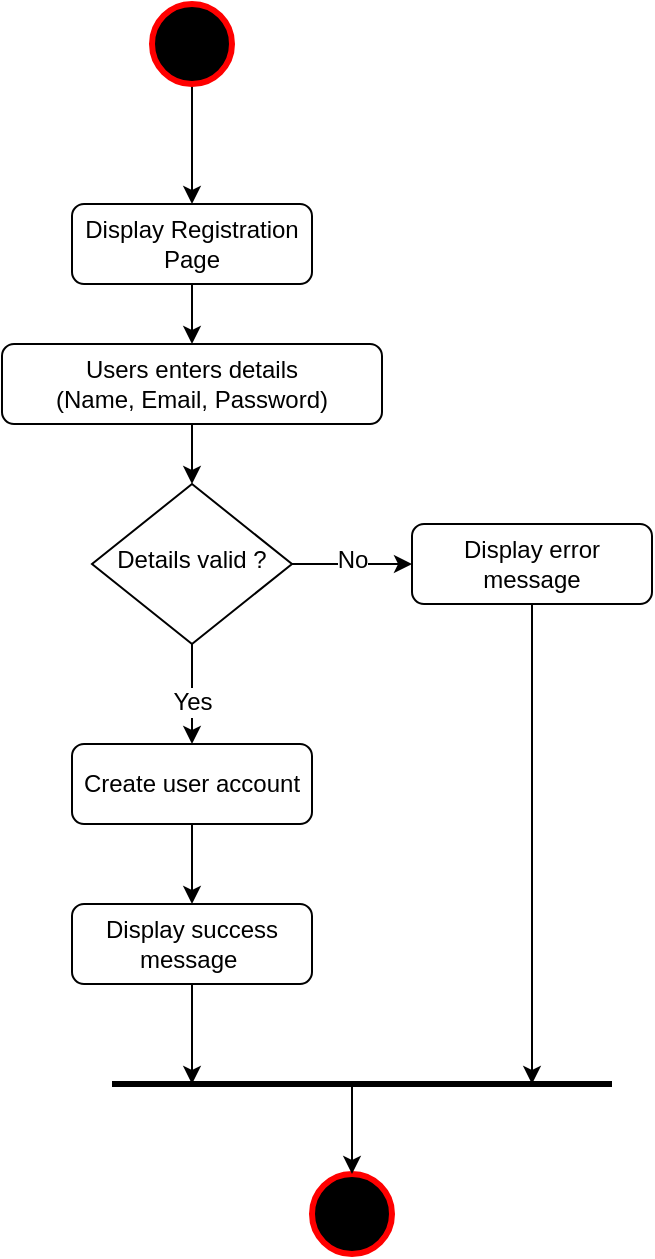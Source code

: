 <mxfile version="26.0.14" pages="15">
  <diagram id="C5RBs43oDa-KdzZeNtuy" name="Registration">
    <mxGraphModel dx="792" dy="1994" grid="1" gridSize="10" guides="1" tooltips="1" connect="1" arrows="1" fold="1" page="1" pageScale="1" pageWidth="827" pageHeight="1169" background="none" math="0" shadow="0">
      <root>
        <mxCell id="WIyWlLk6GJQsqaUBKTNV-0" />
        <mxCell id="WIyWlLk6GJQsqaUBKTNV-1" parent="WIyWlLk6GJQsqaUBKTNV-0" />
        <mxCell id="mLbzHcwBJG3uG3iPkmT6-0" style="edgeStyle=orthogonalEdgeStyle;rounded=0;orthogonalLoop=1;jettySize=auto;html=1;exitX=0.5;exitY=1;exitDx=0;exitDy=0;fontFamily=Helvetica;fontSize=12;fontColor=default;resizable=0;" edge="1" parent="WIyWlLk6GJQsqaUBKTNV-1" source="WIyWlLk6GJQsqaUBKTNV-3" target="WIyWlLk6GJQsqaUBKTNV-7">
          <mxGeometry relative="1" as="geometry" />
        </mxCell>
        <mxCell id="WIyWlLk6GJQsqaUBKTNV-3" value="Display Registration Page" style="rounded=1;whiteSpace=wrap;html=1;fontSize=12;glass=0;strokeWidth=1;shadow=0;" parent="WIyWlLk6GJQsqaUBKTNV-1" vertex="1">
          <mxGeometry x="160" y="80" width="120" height="40" as="geometry" />
        </mxCell>
        <mxCell id="mLbzHcwBJG3uG3iPkmT6-2" style="edgeStyle=orthogonalEdgeStyle;rounded=0;orthogonalLoop=1;jettySize=auto;html=1;exitX=0.5;exitY=1;exitDx=0;exitDy=0;entryX=0.5;entryY=0;entryDx=0;entryDy=0;fontFamily=Helvetica;fontSize=12;fontColor=default;resizable=0;" edge="1" parent="WIyWlLk6GJQsqaUBKTNV-1" source="WIyWlLk6GJQsqaUBKTNV-6" target="WIyWlLk6GJQsqaUBKTNV-12">
          <mxGeometry relative="1" as="geometry" />
        </mxCell>
        <mxCell id="mLbzHcwBJG3uG3iPkmT6-3" value="Yes" style="edgeLabel;html=1;align=center;verticalAlign=middle;resizable=0;points=[];sketch=0;fillStyle=solid;pointerEvents=1;strokeColor=light-dark(#000000,#EDEDED);strokeWidth=12;fontFamily=Helvetica;fontSize=12;fontColor=default;fillColor=#FF0000;" vertex="1" connectable="0" parent="mLbzHcwBJG3uG3iPkmT6-2">
          <mxGeometry x="0.133" relative="1" as="geometry">
            <mxPoint as="offset" />
          </mxGeometry>
        </mxCell>
        <mxCell id="mLbzHcwBJG3uG3iPkmT6-4" style="edgeStyle=orthogonalEdgeStyle;rounded=0;orthogonalLoop=1;jettySize=auto;html=1;exitX=1;exitY=0.5;exitDx=0;exitDy=0;entryX=0;entryY=0.5;entryDx=0;entryDy=0;fontFamily=Helvetica;fontSize=12;fontColor=default;resizable=0;" edge="1" parent="WIyWlLk6GJQsqaUBKTNV-1" source="WIyWlLk6GJQsqaUBKTNV-6" target="P3hp8mnVyztxpsW50JrR-27">
          <mxGeometry relative="1" as="geometry" />
        </mxCell>
        <mxCell id="mLbzHcwBJG3uG3iPkmT6-5" value="No" style="edgeLabel;html=1;align=center;verticalAlign=middle;resizable=0;points=[];sketch=0;fillStyle=solid;pointerEvents=1;strokeColor=light-dark(#000000,#EDEDED);strokeWidth=12;fontFamily=Helvetica;fontSize=12;fontColor=default;fillColor=#FF0000;" vertex="1" connectable="0" parent="mLbzHcwBJG3uG3iPkmT6-4">
          <mxGeometry y="2" relative="1" as="geometry">
            <mxPoint as="offset" />
          </mxGeometry>
        </mxCell>
        <mxCell id="WIyWlLk6GJQsqaUBKTNV-6" value="Details valid ?" style="rhombus;whiteSpace=wrap;html=1;shadow=0;fontFamily=Helvetica;fontSize=12;align=center;strokeWidth=1;spacing=6;spacingTop=-4;" parent="WIyWlLk6GJQsqaUBKTNV-1" vertex="1">
          <mxGeometry x="170" y="220" width="100" height="80" as="geometry" />
        </mxCell>
        <mxCell id="mLbzHcwBJG3uG3iPkmT6-1" style="edgeStyle=orthogonalEdgeStyle;rounded=0;orthogonalLoop=1;jettySize=auto;html=1;exitX=0.5;exitY=1;exitDx=0;exitDy=0;fontFamily=Helvetica;fontSize=12;fontColor=default;resizable=0;" edge="1" parent="WIyWlLk6GJQsqaUBKTNV-1" source="WIyWlLk6GJQsqaUBKTNV-7" target="WIyWlLk6GJQsqaUBKTNV-6">
          <mxGeometry relative="1" as="geometry" />
        </mxCell>
        <mxCell id="WIyWlLk6GJQsqaUBKTNV-7" value="Users enters details&lt;div&gt;(Name, Email, Password)&lt;/div&gt;" style="rounded=1;whiteSpace=wrap;html=1;fontSize=12;glass=0;strokeWidth=1;shadow=0;" parent="WIyWlLk6GJQsqaUBKTNV-1" vertex="1">
          <mxGeometry x="125" y="150" width="190" height="40" as="geometry" />
        </mxCell>
        <mxCell id="mLbzHcwBJG3uG3iPkmT6-6" style="edgeStyle=orthogonalEdgeStyle;rounded=0;orthogonalLoop=1;jettySize=auto;html=1;exitX=0.5;exitY=1;exitDx=0;exitDy=0;fontFamily=Helvetica;fontSize=12;fontColor=default;resizable=0;" edge="1" parent="WIyWlLk6GJQsqaUBKTNV-1" source="WIyWlLk6GJQsqaUBKTNV-12" target="P3hp8mnVyztxpsW50JrR-28">
          <mxGeometry relative="1" as="geometry" />
        </mxCell>
        <mxCell id="WIyWlLk6GJQsqaUBKTNV-12" value="Create user account" style="rounded=1;whiteSpace=wrap;html=1;fontSize=12;glass=0;strokeWidth=1;shadow=0;" parent="WIyWlLk6GJQsqaUBKTNV-1" vertex="1">
          <mxGeometry x="160" y="350" width="120" height="40" as="geometry" />
        </mxCell>
        <mxCell id="P3hp8mnVyztxpsW50JrR-2" value="" style="endArrow=none;html=1;rounded=0;strokeWidth=3;" edge="1" parent="WIyWlLk6GJQsqaUBKTNV-1">
          <mxGeometry width="50" height="50" relative="1" as="geometry">
            <mxPoint x="180" y="520" as="sourcePoint" />
            <mxPoint x="430" y="520" as="targetPoint" />
            <Array as="points">
              <mxPoint x="300" y="520" />
            </Array>
          </mxGeometry>
        </mxCell>
        <mxCell id="P3hp8mnVyztxpsW50JrR-19" value="" style="strokeWidth=3;html=1;shape=mxgraph.flowchart.start_2;whiteSpace=wrap;sketch=0;fillStyle=solid;pointerEvents=1;strokeColor=light-dark(#FF0000,#EDEDED);align=center;verticalAlign=middle;fontFamily=Helvetica;fontSize=12;fontColor=default;resizable=1;fillColor=#000000;recursiveResize=1;resizeWidth=1;resizeHeight=1;" vertex="1" parent="WIyWlLk6GJQsqaUBKTNV-1">
          <mxGeometry x="280" y="565" width="40" height="40" as="geometry" />
        </mxCell>
        <mxCell id="P3hp8mnVyztxpsW50JrR-21" style="edgeStyle=orthogonalEdgeStyle;rounded=0;orthogonalLoop=1;jettySize=auto;html=1;exitX=0.5;exitY=1;exitDx=0;exitDy=0;exitPerimeter=0;fontFamily=Helvetica;fontSize=12;fontColor=default;resizable=0;" edge="1" parent="WIyWlLk6GJQsqaUBKTNV-1" source="P3hp8mnVyztxpsW50JrR-20" target="WIyWlLk6GJQsqaUBKTNV-3">
          <mxGeometry relative="1" as="geometry" />
        </mxCell>
        <mxCell id="P3hp8mnVyztxpsW50JrR-20" value="" style="strokeWidth=3;html=1;shape=mxgraph.flowchart.start_2;whiteSpace=wrap;sketch=0;fillStyle=solid;pointerEvents=1;strokeColor=light-dark(#FF0000,#EDEDED);align=center;verticalAlign=middle;fontFamily=Helvetica;fontSize=12;fontColor=default;resizable=1;fillColor=#000000;recursiveResize=1;resizeWidth=1;resizeHeight=1;" vertex="1" parent="WIyWlLk6GJQsqaUBKTNV-1">
          <mxGeometry x="200" y="-20" width="40" height="40" as="geometry" />
        </mxCell>
        <mxCell id="mLbzHcwBJG3uG3iPkmT6-8" style="edgeStyle=orthogonalEdgeStyle;rounded=0;orthogonalLoop=1;jettySize=auto;html=1;exitX=0.5;exitY=1;exitDx=0;exitDy=0;fontFamily=Helvetica;fontSize=12;fontColor=default;resizable=0;" edge="1" parent="WIyWlLk6GJQsqaUBKTNV-1" source="P3hp8mnVyztxpsW50JrR-27">
          <mxGeometry relative="1" as="geometry">
            <mxPoint x="390" y="520" as="targetPoint" />
          </mxGeometry>
        </mxCell>
        <mxCell id="P3hp8mnVyztxpsW50JrR-27" value="Display error message" style="rounded=1;whiteSpace=wrap;html=1;fontSize=12;glass=0;strokeWidth=1;shadow=0;" vertex="1" parent="WIyWlLk6GJQsqaUBKTNV-1">
          <mxGeometry x="330" y="240" width="120" height="40" as="geometry" />
        </mxCell>
        <mxCell id="mLbzHcwBJG3uG3iPkmT6-9" style="edgeStyle=orthogonalEdgeStyle;rounded=0;orthogonalLoop=1;jettySize=auto;html=1;exitX=0.5;exitY=1;exitDx=0;exitDy=0;fontFamily=Helvetica;fontSize=12;fontColor=default;resizable=0;" edge="1" parent="WIyWlLk6GJQsqaUBKTNV-1" source="P3hp8mnVyztxpsW50JrR-28">
          <mxGeometry relative="1" as="geometry">
            <mxPoint x="220" y="520" as="targetPoint" />
          </mxGeometry>
        </mxCell>
        <mxCell id="P3hp8mnVyztxpsW50JrR-28" value="Display success message&amp;nbsp;" style="rounded=1;whiteSpace=wrap;html=1;fontSize=12;glass=0;strokeWidth=1;shadow=0;" vertex="1" parent="WIyWlLk6GJQsqaUBKTNV-1">
          <mxGeometry x="160" y="430" width="120" height="40" as="geometry" />
        </mxCell>
        <mxCell id="mLbzHcwBJG3uG3iPkmT6-10" value="" style="endArrow=classic;html=1;rounded=0;fontFamily=Helvetica;fontSize=12;fontColor=default;resizable=0;entryX=0.5;entryY=0;entryDx=0;entryDy=0;entryPerimeter=0;" edge="1" parent="WIyWlLk6GJQsqaUBKTNV-1" target="P3hp8mnVyztxpsW50JrR-19">
          <mxGeometry width="50" height="50" relative="1" as="geometry">
            <mxPoint x="300" y="520" as="sourcePoint" />
            <mxPoint x="420" y="550" as="targetPoint" />
          </mxGeometry>
        </mxCell>
      </root>
    </mxGraphModel>
  </diagram>
  <diagram id="r8iuMa-1J9tLuMer3c06" name="Login">
    <mxGraphModel dx="792" dy="1925" grid="1" gridSize="10" guides="1" tooltips="1" connect="1" arrows="1" fold="1" page="1" pageScale="1" pageWidth="850" pageHeight="1100" math="0" shadow="0">
      <root>
        <mxCell id="0" />
        <mxCell id="1" parent="0" />
        <mxCell id="j8YY_UvdUis9FtCE2Uob-6" style="edgeStyle=orthogonalEdgeStyle;rounded=0;orthogonalLoop=1;jettySize=auto;html=1;exitX=0.5;exitY=1;exitDx=0;exitDy=0;fontFamily=Helvetica;fontSize=12;fontColor=default;resizable=0;" edge="1" parent="1" source="EiMgMcuFVvhW9J33WuVT-1" target="EiMgMcuFVvhW9J33WuVT-3">
          <mxGeometry relative="1" as="geometry" />
        </mxCell>
        <mxCell id="EiMgMcuFVvhW9J33WuVT-1" value="Display Login Form" style="rounded=1;whiteSpace=wrap;html=1;fontSize=12;glass=0;strokeWidth=1;shadow=0;" vertex="1" parent="1">
          <mxGeometry x="160" y="80" width="120" height="40" as="geometry" />
        </mxCell>
        <mxCell id="j8YY_UvdUis9FtCE2Uob-1" style="edgeStyle=orthogonalEdgeStyle;rounded=0;orthogonalLoop=1;jettySize=auto;html=1;exitX=0;exitY=0.5;exitDx=0;exitDy=0;entryX=0.5;entryY=0;entryDx=0;entryDy=0;fontFamily=Helvetica;fontSize=12;fontColor=default;resizable=0;" edge="1" parent="1" source="EiMgMcuFVvhW9J33WuVT-2" target="EiMgMcuFVvhW9J33WuVT-10">
          <mxGeometry relative="1" as="geometry" />
        </mxCell>
        <mxCell id="j8YY_UvdUis9FtCE2Uob-8" value="Yes" style="edgeLabel;html=1;align=center;verticalAlign=middle;resizable=0;points=[];sketch=0;fillStyle=solid;pointerEvents=1;strokeColor=light-dark(#000000,#EDEDED);strokeWidth=12;fontFamily=Helvetica;fontSize=12;fontColor=default;fillColor=#FF0000;" vertex="1" connectable="0" parent="j8YY_UvdUis9FtCE2Uob-1">
          <mxGeometry x="0.162" y="-1" relative="1" as="geometry">
            <mxPoint as="offset" />
          </mxGeometry>
        </mxCell>
        <mxCell id="j8YY_UvdUis9FtCE2Uob-2" style="edgeStyle=orthogonalEdgeStyle;rounded=0;orthogonalLoop=1;jettySize=auto;html=1;exitX=1;exitY=0.5;exitDx=0;exitDy=0;entryX=0.5;entryY=0;entryDx=0;entryDy=0;fontFamily=Helvetica;fontSize=12;fontColor=default;resizable=0;" edge="1" parent="1" source="EiMgMcuFVvhW9J33WuVT-2" target="EiMgMcuFVvhW9J33WuVT-11">
          <mxGeometry relative="1" as="geometry" />
        </mxCell>
        <mxCell id="j8YY_UvdUis9FtCE2Uob-9" value="No" style="edgeLabel;html=1;align=center;verticalAlign=middle;resizable=0;points=[];sketch=0;fillStyle=solid;pointerEvents=1;strokeColor=light-dark(#000000,#EDEDED);strokeWidth=12;fontFamily=Helvetica;fontSize=12;fontColor=default;fillColor=#FF0000;" vertex="1" connectable="0" parent="j8YY_UvdUis9FtCE2Uob-2">
          <mxGeometry x="0.235" y="2" relative="1" as="geometry">
            <mxPoint as="offset" />
          </mxGeometry>
        </mxCell>
        <mxCell id="EiMgMcuFVvhW9J33WuVT-2" value="Authentication&amp;nbsp;&lt;div&gt;successfull ?&lt;/div&gt;" style="rhombus;whiteSpace=wrap;html=1;shadow=0;fontFamily=Helvetica;fontSize=12;align=center;strokeWidth=1;spacing=6;spacingTop=-4;" vertex="1" parent="1">
          <mxGeometry x="145" y="220" width="150" height="80" as="geometry" />
        </mxCell>
        <mxCell id="j8YY_UvdUis9FtCE2Uob-7" style="edgeStyle=orthogonalEdgeStyle;rounded=0;orthogonalLoop=1;jettySize=auto;html=1;exitX=0.5;exitY=1;exitDx=0;exitDy=0;entryX=0.5;entryY=0;entryDx=0;entryDy=0;fontFamily=Helvetica;fontSize=12;fontColor=default;resizable=0;" edge="1" parent="1" source="EiMgMcuFVvhW9J33WuVT-3" target="EiMgMcuFVvhW9J33WuVT-2">
          <mxGeometry relative="1" as="geometry" />
        </mxCell>
        <mxCell id="EiMgMcuFVvhW9J33WuVT-3" value="User enters username and password" style="rounded=1;whiteSpace=wrap;html=1;fontSize=12;glass=0;strokeWidth=1;shadow=0;" vertex="1" parent="1">
          <mxGeometry x="125" y="150" width="190" height="40" as="geometry" />
        </mxCell>
        <mxCell id="EiMgMcuFVvhW9J33WuVT-6" value="" style="endArrow=none;html=1;rounded=0;strokeWidth=3;" edge="1" parent="1">
          <mxGeometry width="50" height="50" relative="1" as="geometry">
            <mxPoint x="100" y="480" as="sourcePoint" />
            <mxPoint x="350" y="480" as="targetPoint" />
          </mxGeometry>
        </mxCell>
        <mxCell id="EiMgMcuFVvhW9J33WuVT-7" value="" style="strokeWidth=3;html=1;shape=mxgraph.flowchart.start_2;whiteSpace=wrap;sketch=0;fillStyle=solid;pointerEvents=1;strokeColor=light-dark(#FF0000,#EDEDED);align=center;verticalAlign=middle;fontFamily=Helvetica;fontSize=12;fontColor=default;resizable=1;fillColor=#000000;recursiveResize=1;resizeWidth=1;resizeHeight=1;" vertex="1" parent="1">
          <mxGeometry x="210" y="530" width="40" height="40" as="geometry" />
        </mxCell>
        <mxCell id="EiMgMcuFVvhW9J33WuVT-8" style="edgeStyle=orthogonalEdgeStyle;rounded=0;orthogonalLoop=1;jettySize=auto;html=1;exitX=0.5;exitY=1;exitDx=0;exitDy=0;exitPerimeter=0;fontFamily=Helvetica;fontSize=12;fontColor=default;resizable=0;" edge="1" parent="1" source="EiMgMcuFVvhW9J33WuVT-9" target="EiMgMcuFVvhW9J33WuVT-1">
          <mxGeometry relative="1" as="geometry" />
        </mxCell>
        <mxCell id="EiMgMcuFVvhW9J33WuVT-9" value="" style="strokeWidth=3;html=1;shape=mxgraph.flowchart.start_2;whiteSpace=wrap;sketch=0;fillStyle=solid;pointerEvents=1;strokeColor=light-dark(#FF0000,#EDEDED);align=center;verticalAlign=middle;fontFamily=Helvetica;fontSize=12;fontColor=default;resizable=1;fillColor=#000000;recursiveResize=1;resizeWidth=1;resizeHeight=1;" vertex="1" parent="1">
          <mxGeometry x="200" y="-20" width="40" height="40" as="geometry" />
        </mxCell>
        <mxCell id="j8YY_UvdUis9FtCE2Uob-4" style="edgeStyle=orthogonalEdgeStyle;rounded=0;orthogonalLoop=1;jettySize=auto;html=1;exitX=0.5;exitY=1;exitDx=0;exitDy=0;fontFamily=Helvetica;fontSize=12;fontColor=default;resizable=0;" edge="1" parent="1" source="EiMgMcuFVvhW9J33WuVT-10">
          <mxGeometry relative="1" as="geometry">
            <mxPoint x="120" y="480" as="targetPoint" />
          </mxGeometry>
        </mxCell>
        <mxCell id="EiMgMcuFVvhW9J33WuVT-10" value="Redirect to Dashboard" style="rounded=1;whiteSpace=wrap;html=1;fontSize=12;glass=0;strokeWidth=1;shadow=0;" vertex="1" parent="1">
          <mxGeometry x="60" y="340" width="120" height="40" as="geometry" />
        </mxCell>
        <mxCell id="j8YY_UvdUis9FtCE2Uob-3" style="edgeStyle=orthogonalEdgeStyle;rounded=0;orthogonalLoop=1;jettySize=auto;html=1;exitX=0.5;exitY=1;exitDx=0;exitDy=0;fontFamily=Helvetica;fontSize=12;fontColor=default;resizable=0;" edge="1" parent="1" source="EiMgMcuFVvhW9J33WuVT-11">
          <mxGeometry relative="1" as="geometry">
            <mxPoint x="330" y="480" as="targetPoint" />
          </mxGeometry>
        </mxCell>
        <mxCell id="EiMgMcuFVvhW9J33WuVT-11" value="Display login error message" style="rounded=1;whiteSpace=wrap;html=1;fontSize=12;glass=0;strokeWidth=1;shadow=0;" vertex="1" parent="1">
          <mxGeometry x="270" y="340" width="120" height="40" as="geometry" />
        </mxCell>
        <mxCell id="j8YY_UvdUis9FtCE2Uob-5" value="" style="endArrow=classic;html=1;rounded=0;fontFamily=Helvetica;fontSize=12;fontColor=default;resizable=0;entryX=0.5;entryY=0;entryDx=0;entryDy=0;entryPerimeter=0;" edge="1" parent="1" target="EiMgMcuFVvhW9J33WuVT-7">
          <mxGeometry width="50" height="50" relative="1" as="geometry">
            <mxPoint x="230" y="480" as="sourcePoint" />
            <mxPoint x="170" y="510" as="targetPoint" />
          </mxGeometry>
        </mxCell>
      </root>
    </mxGraphModel>
  </diagram>
  <diagram id="i5IG0jcg5taoxMR2nCbZ" name="Add Faculty">
    <mxGraphModel dx="792" dy="1925" grid="1" gridSize="10" guides="1" tooltips="1" connect="1" arrows="1" fold="1" page="1" pageScale="1" pageWidth="850" pageHeight="1100" math="0" shadow="0">
      <root>
        <mxCell id="0" />
        <mxCell id="1" parent="0" />
        <mxCell id="AlRB_Ipfsfz-X6z9wq3k-6" style="edgeStyle=orthogonalEdgeStyle;rounded=0;orthogonalLoop=1;jettySize=auto;html=1;exitX=0.5;exitY=1;exitDx=0;exitDy=0;fontFamily=Helvetica;fontSize=12;fontColor=default;resizable=0;" edge="1" parent="1" source="pdVm8W9KNwFsHeNZnVPi-1" target="pdVm8W9KNwFsHeNZnVPi-3">
          <mxGeometry relative="1" as="geometry" />
        </mxCell>
        <mxCell id="pdVm8W9KNwFsHeNZnVPi-1" value="Display Add Faculty Form" style="rounded=1;whiteSpace=wrap;html=1;fontSize=12;glass=0;strokeWidth=1;shadow=0;" vertex="1" parent="1">
          <mxGeometry x="150" y="80" width="120" height="40" as="geometry" />
        </mxCell>
        <mxCell id="AlRB_Ipfsfz-X6z9wq3k-3" style="edgeStyle=orthogonalEdgeStyle;rounded=0;orthogonalLoop=1;jettySize=auto;html=1;exitX=1;exitY=0.5;exitDx=0;exitDy=0;fontFamily=Helvetica;fontSize=12;fontColor=default;resizable=0;" edge="1" parent="1" source="pdVm8W9KNwFsHeNZnVPi-2" target="pdVm8W9KNwFsHeNZnVPi-11">
          <mxGeometry relative="1" as="geometry" />
        </mxCell>
        <mxCell id="AlRB_Ipfsfz-X6z9wq3k-9" value="No" style="edgeLabel;html=1;align=center;verticalAlign=middle;resizable=0;points=[];sketch=0;fillStyle=solid;pointerEvents=1;strokeColor=light-dark(#000000,#EDEDED);strokeWidth=12;fontFamily=Helvetica;fontSize=12;fontColor=default;fillColor=#FF0000;" vertex="1" connectable="0" parent="AlRB_Ipfsfz-X6z9wq3k-3">
          <mxGeometry x="0.089" y="-2" relative="1" as="geometry">
            <mxPoint as="offset" />
          </mxGeometry>
        </mxCell>
        <mxCell id="AlRB_Ipfsfz-X6z9wq3k-4" style="edgeStyle=orthogonalEdgeStyle;rounded=0;orthogonalLoop=1;jettySize=auto;html=1;exitX=0;exitY=0.5;exitDx=0;exitDy=0;entryX=0.5;entryY=0;entryDx=0;entryDy=0;fontFamily=Helvetica;fontSize=12;fontColor=default;resizable=0;" edge="1" parent="1" source="pdVm8W9KNwFsHeNZnVPi-2" target="pdVm8W9KNwFsHeNZnVPi-10">
          <mxGeometry relative="1" as="geometry" />
        </mxCell>
        <mxCell id="AlRB_Ipfsfz-X6z9wq3k-8" value="Yes" style="edgeLabel;html=1;align=center;verticalAlign=middle;resizable=0;points=[];sketch=0;fillStyle=solid;pointerEvents=1;strokeColor=light-dark(#000000,#EDEDED);strokeWidth=12;fontFamily=Helvetica;fontSize=12;fontColor=default;fillColor=#FF0000;" vertex="1" connectable="0" parent="AlRB_Ipfsfz-X6z9wq3k-4">
          <mxGeometry x="0.178" relative="1" as="geometry">
            <mxPoint as="offset" />
          </mxGeometry>
        </mxCell>
        <mxCell id="pdVm8W9KNwFsHeNZnVPi-2" value="Details valid ?" style="rhombus;whiteSpace=wrap;html=1;shadow=0;fontFamily=Helvetica;fontSize=12;align=center;strokeWidth=1;spacing=6;spacingTop=-4;" vertex="1" parent="1">
          <mxGeometry x="160" y="220" width="100" height="80" as="geometry" />
        </mxCell>
        <mxCell id="AlRB_Ipfsfz-X6z9wq3k-5" style="edgeStyle=orthogonalEdgeStyle;rounded=0;orthogonalLoop=1;jettySize=auto;html=1;exitX=0.5;exitY=1;exitDx=0;exitDy=0;fontFamily=Helvetica;fontSize=12;fontColor=default;resizable=0;" edge="1" parent="1" source="pdVm8W9KNwFsHeNZnVPi-3" target="pdVm8W9KNwFsHeNZnVPi-2">
          <mxGeometry relative="1" as="geometry" />
        </mxCell>
        <mxCell id="pdVm8W9KNwFsHeNZnVPi-3" value="Admin enters Faculty details" style="rounded=1;whiteSpace=wrap;html=1;fontSize=12;glass=0;strokeWidth=1;shadow=0;" vertex="1" parent="1">
          <mxGeometry x="115" y="150" width="190" height="40" as="geometry" />
        </mxCell>
        <mxCell id="AlRB_Ipfsfz-X6z9wq3k-1" style="edgeStyle=orthogonalEdgeStyle;rounded=0;orthogonalLoop=1;jettySize=auto;html=1;exitX=0.5;exitY=1;exitDx=0;exitDy=0;fontFamily=Helvetica;fontSize=12;fontColor=default;resizable=0;" edge="1" parent="1" source="pdVm8W9KNwFsHeNZnVPi-4">
          <mxGeometry relative="1" as="geometry">
            <mxPoint x="130" y="510" as="targetPoint" />
          </mxGeometry>
        </mxCell>
        <mxCell id="pdVm8W9KNwFsHeNZnVPi-4" value="Send Login credentials to Faculty" style="rounded=1;whiteSpace=wrap;html=1;fontSize=12;glass=0;strokeWidth=1;shadow=0;" vertex="1" parent="1">
          <mxGeometry x="70" y="400" width="120" height="40" as="geometry" />
        </mxCell>
        <mxCell id="pdVm8W9KNwFsHeNZnVPi-6" value="" style="endArrow=none;html=1;rounded=0;strokeWidth=3;" edge="1" parent="1">
          <mxGeometry width="50" height="50" relative="1" as="geometry">
            <mxPoint x="105" y="510" as="sourcePoint" />
            <mxPoint x="315" y="510" as="targetPoint" />
          </mxGeometry>
        </mxCell>
        <mxCell id="pdVm8W9KNwFsHeNZnVPi-7" value="" style="strokeWidth=3;html=1;shape=mxgraph.flowchart.start_2;whiteSpace=wrap;sketch=0;fillStyle=solid;pointerEvents=1;strokeColor=light-dark(#FF0000,#EDEDED);align=center;verticalAlign=middle;fontFamily=Helvetica;fontSize=12;fontColor=default;resizable=1;fillColor=#000000;recursiveResize=1;resizeWidth=1;resizeHeight=1;" vertex="1" parent="1">
          <mxGeometry x="190" y="560" width="40" height="40" as="geometry" />
        </mxCell>
        <mxCell id="pdVm8W9KNwFsHeNZnVPi-8" style="edgeStyle=orthogonalEdgeStyle;rounded=0;orthogonalLoop=1;jettySize=auto;html=1;exitX=0.5;exitY=1;exitDx=0;exitDy=0;exitPerimeter=0;fontFamily=Helvetica;fontSize=12;fontColor=default;resizable=0;" edge="1" parent="1" source="pdVm8W9KNwFsHeNZnVPi-9" target="pdVm8W9KNwFsHeNZnVPi-1">
          <mxGeometry relative="1" as="geometry" />
        </mxCell>
        <mxCell id="pdVm8W9KNwFsHeNZnVPi-9" value="" style="strokeWidth=3;html=1;shape=mxgraph.flowchart.start_2;whiteSpace=wrap;sketch=0;fillStyle=solid;pointerEvents=1;strokeColor=light-dark(#FF0000,#EDEDED);align=center;verticalAlign=middle;fontFamily=Helvetica;fontSize=12;fontColor=default;resizable=1;fillColor=#000000;recursiveResize=1;resizeWidth=1;resizeHeight=1;" vertex="1" parent="1">
          <mxGeometry x="190" width="40" height="40" as="geometry" />
        </mxCell>
        <mxCell id="AlRB_Ipfsfz-X6z9wq3k-7" style="edgeStyle=orthogonalEdgeStyle;rounded=0;orthogonalLoop=1;jettySize=auto;html=1;exitX=0.5;exitY=1;exitDx=0;exitDy=0;entryX=0.5;entryY=0;entryDx=0;entryDy=0;fontFamily=Helvetica;fontSize=12;fontColor=default;resizable=0;" edge="1" parent="1" source="pdVm8W9KNwFsHeNZnVPi-10" target="pdVm8W9KNwFsHeNZnVPi-4">
          <mxGeometry relative="1" as="geometry" />
        </mxCell>
        <mxCell id="pdVm8W9KNwFsHeNZnVPi-10" value="Create Faculty Account" style="rounded=1;whiteSpace=wrap;html=1;fontSize=12;glass=0;strokeWidth=1;shadow=0;" vertex="1" parent="1">
          <mxGeometry x="70" y="320" width="120" height="40" as="geometry" />
        </mxCell>
        <mxCell id="AlRB_Ipfsfz-X6z9wq3k-2" style="edgeStyle=orthogonalEdgeStyle;rounded=0;orthogonalLoop=1;jettySize=auto;html=1;exitX=0.5;exitY=1;exitDx=0;exitDy=0;fontFamily=Helvetica;fontSize=12;fontColor=default;resizable=0;" edge="1" parent="1" source="pdVm8W9KNwFsHeNZnVPi-11">
          <mxGeometry relative="1" as="geometry">
            <mxPoint x="290" y="510" as="targetPoint" />
          </mxGeometry>
        </mxCell>
        <mxCell id="pdVm8W9KNwFsHeNZnVPi-11" value="Display Error message" style="rounded=1;whiteSpace=wrap;html=1;fontSize=12;glass=0;strokeWidth=1;shadow=0;" vertex="1" parent="1">
          <mxGeometry x="230" y="320" width="120" height="40" as="geometry" />
        </mxCell>
        <mxCell id="AlRB_Ipfsfz-X6z9wq3k-10" value="" style="endArrow=classic;html=1;rounded=0;fontFamily=Helvetica;fontSize=12;fontColor=default;resizable=0;entryX=0.5;entryY=0;entryDx=0;entryDy=0;entryPerimeter=0;" edge="1" parent="1" target="pdVm8W9KNwFsHeNZnVPi-7">
          <mxGeometry width="50" height="50" relative="1" as="geometry">
            <mxPoint x="210" y="510" as="sourcePoint" />
            <mxPoint x="370" y="550" as="targetPoint" />
          </mxGeometry>
        </mxCell>
      </root>
    </mxGraphModel>
  </diagram>
  <diagram id="jXroL4EAO4jUgr4ibRz6" name="Reset Password">
    <mxGraphModel dx="792" dy="1925" grid="1" gridSize="10" guides="1" tooltips="1" connect="1" arrows="1" fold="1" page="1" pageScale="1" pageWidth="850" pageHeight="1100" math="0" shadow="0">
      <root>
        <mxCell id="0" />
        <mxCell id="1" parent="0" />
        <mxCell id="SvlegQcjUNO1-7lRdtd3-5" style="edgeStyle=orthogonalEdgeStyle;rounded=0;orthogonalLoop=1;jettySize=auto;html=1;exitX=0.5;exitY=1;exitDx=0;exitDy=0;fontFamily=Helvetica;fontSize=12;fontColor=default;resizable=0;" edge="1" parent="1" source="1ZACV1HXUAys88JJ2xy7-1" target="1ZACV1HXUAys88JJ2xy7-3">
          <mxGeometry relative="1" as="geometry" />
        </mxCell>
        <mxCell id="1ZACV1HXUAys88JJ2xy7-1" value="Display Reset Password Form" style="rounded=1;whiteSpace=wrap;html=1;fontSize=12;glass=0;strokeWidth=1;shadow=0;" vertex="1" parent="1">
          <mxGeometry x="160" y="50" width="120" height="40" as="geometry" />
        </mxCell>
        <mxCell id="SvlegQcjUNO1-7lRdtd3-9" style="edgeStyle=orthogonalEdgeStyle;rounded=0;orthogonalLoop=1;jettySize=auto;html=1;exitX=1;exitY=0.5;exitDx=0;exitDy=0;entryX=0.5;entryY=0;entryDx=0;entryDy=0;fontFamily=Helvetica;fontSize=12;fontColor=default;resizable=0;" edge="1" parent="1" source="1ZACV1HXUAys88JJ2xy7-2" target="1ZACV1HXUAys88JJ2xy7-11">
          <mxGeometry relative="1" as="geometry" />
        </mxCell>
        <mxCell id="SvlegQcjUNO1-7lRdtd3-13" value="No" style="edgeLabel;html=1;align=center;verticalAlign=middle;resizable=0;points=[];sketch=0;fillStyle=solid;pointerEvents=1;strokeColor=light-dark(#000000,#EDEDED);strokeWidth=12;fontFamily=Helvetica;fontSize=12;fontColor=default;fillColor=#FF0000;" vertex="1" connectable="0" parent="SvlegQcjUNO1-7lRdtd3-9">
          <mxGeometry x="0.28" y="-1" relative="1" as="geometry">
            <mxPoint as="offset" />
          </mxGeometry>
        </mxCell>
        <mxCell id="SvlegQcjUNO1-7lRdtd3-10" style="edgeStyle=orthogonalEdgeStyle;rounded=0;orthogonalLoop=1;jettySize=auto;html=1;exitX=0;exitY=0.5;exitDx=0;exitDy=0;fontFamily=Helvetica;fontSize=12;fontColor=default;resizable=0;" edge="1" parent="1" source="1ZACV1HXUAys88JJ2xy7-2" target="SvlegQcjUNO1-7lRdtd3-1">
          <mxGeometry relative="1" as="geometry" />
        </mxCell>
        <mxCell id="SvlegQcjUNO1-7lRdtd3-12" value="Yes" style="edgeLabel;html=1;align=center;verticalAlign=middle;resizable=0;points=[];sketch=0;fillStyle=solid;pointerEvents=1;strokeColor=light-dark(#000000,#EDEDED);strokeWidth=12;fontFamily=Helvetica;fontSize=12;fontColor=default;fillColor=#FF0000;" vertex="1" connectable="0" parent="SvlegQcjUNO1-7lRdtd3-10">
          <mxGeometry x="0.28" y="-3" relative="1" as="geometry">
            <mxPoint as="offset" />
          </mxGeometry>
        </mxCell>
        <mxCell id="1ZACV1HXUAys88JJ2xy7-2" value="Code valid ?" style="rhombus;whiteSpace=wrap;html=1;shadow=0;fontFamily=Helvetica;fontSize=12;align=center;strokeWidth=1;spacing=6;spacingTop=-4;" vertex="1" parent="1">
          <mxGeometry x="170" y="290" width="100" height="80" as="geometry" />
        </mxCell>
        <mxCell id="SvlegQcjUNO1-7lRdtd3-6" style="edgeStyle=orthogonalEdgeStyle;rounded=0;orthogonalLoop=1;jettySize=auto;html=1;exitX=0.5;exitY=1;exitDx=0;exitDy=0;entryX=0.5;entryY=0;entryDx=0;entryDy=0;fontFamily=Helvetica;fontSize=12;fontColor=default;resizable=0;" edge="1" parent="1" source="1ZACV1HXUAys88JJ2xy7-3" target="1ZACV1HXUAys88JJ2xy7-5">
          <mxGeometry relative="1" as="geometry" />
        </mxCell>
        <mxCell id="1ZACV1HXUAys88JJ2xy7-3" value="User enters registered email" style="rounded=1;whiteSpace=wrap;html=1;fontSize=12;glass=0;strokeWidth=1;shadow=0;" vertex="1" parent="1">
          <mxGeometry x="125" y="110" width="190" height="40" as="geometry" />
        </mxCell>
        <mxCell id="SvlegQcjUNO1-7lRdtd3-7" style="edgeStyle=orthogonalEdgeStyle;rounded=0;orthogonalLoop=1;jettySize=auto;html=1;exitX=0.5;exitY=1;exitDx=0;exitDy=0;fontFamily=Helvetica;fontSize=12;fontColor=default;resizable=0;" edge="1" parent="1" source="1ZACV1HXUAys88JJ2xy7-5" target="1ZACV1HXUAys88JJ2xy7-10">
          <mxGeometry relative="1" as="geometry" />
        </mxCell>
        <mxCell id="1ZACV1HXUAys88JJ2xy7-5" value="Send verification code" style="rounded=1;whiteSpace=wrap;html=1;fontSize=12;glass=0;strokeWidth=1;shadow=0;" vertex="1" parent="1">
          <mxGeometry x="160" y="170" width="120" height="40" as="geometry" />
        </mxCell>
        <mxCell id="1ZACV1HXUAys88JJ2xy7-6" value="" style="endArrow=none;html=1;rounded=0;strokeWidth=3;" edge="1" parent="1">
          <mxGeometry width="50" height="50" relative="1" as="geometry">
            <mxPoint x="100" y="520" as="sourcePoint" />
            <mxPoint x="350" y="520" as="targetPoint" />
          </mxGeometry>
        </mxCell>
        <mxCell id="1ZACV1HXUAys88JJ2xy7-7" value="" style="strokeWidth=3;html=1;shape=mxgraph.flowchart.start_2;whiteSpace=wrap;sketch=0;fillStyle=solid;pointerEvents=1;strokeColor=light-dark(#FF0000,#EDEDED);align=center;verticalAlign=middle;fontFamily=Helvetica;fontSize=12;fontColor=default;resizable=1;fillColor=#000000;recursiveResize=1;resizeWidth=1;resizeHeight=1;" vertex="1" parent="1">
          <mxGeometry x="200" y="560" width="40" height="40" as="geometry" />
        </mxCell>
        <mxCell id="1ZACV1HXUAys88JJ2xy7-8" style="edgeStyle=orthogonalEdgeStyle;rounded=0;orthogonalLoop=1;jettySize=auto;html=1;exitX=0.5;exitY=1;exitDx=0;exitDy=0;exitPerimeter=0;fontFamily=Helvetica;fontSize=12;fontColor=default;resizable=0;" edge="1" parent="1" source="1ZACV1HXUAys88JJ2xy7-9" target="1ZACV1HXUAys88JJ2xy7-1">
          <mxGeometry relative="1" as="geometry" />
        </mxCell>
        <mxCell id="1ZACV1HXUAys88JJ2xy7-9" value="" style="strokeWidth=3;html=1;shape=mxgraph.flowchart.start_2;whiteSpace=wrap;sketch=0;fillStyle=solid;pointerEvents=1;strokeColor=light-dark(#FF0000,#EDEDED);align=center;verticalAlign=middle;fontFamily=Helvetica;fontSize=12;fontColor=default;resizable=1;fillColor=#000000;recursiveResize=1;resizeWidth=1;resizeHeight=1;" vertex="1" parent="1">
          <mxGeometry x="200" y="-20" width="40" height="40" as="geometry" />
        </mxCell>
        <mxCell id="SvlegQcjUNO1-7lRdtd3-8" style="edgeStyle=orthogonalEdgeStyle;rounded=0;orthogonalLoop=1;jettySize=auto;html=1;exitX=0.5;exitY=1;exitDx=0;exitDy=0;entryX=0.5;entryY=0;entryDx=0;entryDy=0;fontFamily=Helvetica;fontSize=12;fontColor=default;resizable=0;" edge="1" parent="1" source="1ZACV1HXUAys88JJ2xy7-10" target="1ZACV1HXUAys88JJ2xy7-2">
          <mxGeometry relative="1" as="geometry" />
        </mxCell>
        <mxCell id="1ZACV1HXUAys88JJ2xy7-10" value="user enters verification code" style="rounded=1;whiteSpace=wrap;html=1;fontSize=12;glass=0;strokeWidth=1;shadow=0;" vertex="1" parent="1">
          <mxGeometry x="160" y="230" width="120" height="40" as="geometry" />
        </mxCell>
        <mxCell id="SvlegQcjUNO1-7lRdtd3-14" style="edgeStyle=orthogonalEdgeStyle;rounded=0;orthogonalLoop=1;jettySize=auto;html=1;exitX=0.5;exitY=1;exitDx=0;exitDy=0;fontFamily=Helvetica;fontSize=12;fontColor=default;resizable=0;" edge="1" parent="1" source="1ZACV1HXUAys88JJ2xy7-11">
          <mxGeometry relative="1" as="geometry">
            <mxPoint x="310" y="520" as="targetPoint" />
          </mxGeometry>
        </mxCell>
        <mxCell id="1ZACV1HXUAys88JJ2xy7-11" value="Display error message&amp;nbsp;" style="rounded=1;whiteSpace=wrap;html=1;fontSize=12;glass=0;strokeWidth=1;shadow=0;" vertex="1" parent="1">
          <mxGeometry x="250" y="390" width="120" height="40" as="geometry" />
        </mxCell>
        <mxCell id="SvlegQcjUNO1-7lRdtd3-11" style="edgeStyle=orthogonalEdgeStyle;rounded=0;orthogonalLoop=1;jettySize=auto;html=1;exitX=0.5;exitY=1;exitDx=0;exitDy=0;fontFamily=Helvetica;fontSize=12;fontColor=default;resizable=0;" edge="1" parent="1" source="SvlegQcjUNO1-7lRdtd3-1" target="SvlegQcjUNO1-7lRdtd3-2">
          <mxGeometry relative="1" as="geometry" />
        </mxCell>
        <mxCell id="SvlegQcjUNO1-7lRdtd3-1" value="Allow new password entry" style="rounded=1;whiteSpace=wrap;html=1;fontSize=12;glass=0;strokeWidth=1;shadow=0;" vertex="1" parent="1">
          <mxGeometry x="70" y="390" width="120" height="40" as="geometry" />
        </mxCell>
        <mxCell id="SvlegQcjUNO1-7lRdtd3-15" style="edgeStyle=orthogonalEdgeStyle;rounded=0;orthogonalLoop=1;jettySize=auto;html=1;exitX=0.5;exitY=1;exitDx=0;exitDy=0;fontFamily=Helvetica;fontSize=12;fontColor=default;resizable=0;" edge="1" parent="1" source="SvlegQcjUNO1-7lRdtd3-2">
          <mxGeometry relative="1" as="geometry">
            <mxPoint x="130" y="520" as="targetPoint" />
          </mxGeometry>
        </mxCell>
        <mxCell id="SvlegQcjUNO1-7lRdtd3-2" value="Update Password" style="rounded=1;whiteSpace=wrap;html=1;fontSize=12;glass=0;strokeWidth=1;shadow=0;" vertex="1" parent="1">
          <mxGeometry x="70" y="450" width="120" height="40" as="geometry" />
        </mxCell>
        <mxCell id="grGNVqa8q8jcZZtX_RxP-1" value="" style="endArrow=classic;html=1;rounded=0;fontFamily=Helvetica;fontSize=12;fontColor=default;resizable=0;entryX=0.5;entryY=0;entryDx=0;entryDy=0;entryPerimeter=0;" edge="1" parent="1" target="1ZACV1HXUAys88JJ2xy7-7">
          <mxGeometry width="50" height="50" relative="1" as="geometry">
            <mxPoint x="220" y="520" as="sourcePoint" />
            <mxPoint x="410" y="550" as="targetPoint" />
          </mxGeometry>
        </mxCell>
      </root>
    </mxGraphModel>
  </diagram>
  <diagram id="NiSwQjBTGbo17Wu-MuUP" name="Profile management">
    <mxGraphModel dx="792" dy="1925" grid="1" gridSize="10" guides="1" tooltips="1" connect="1" arrows="1" fold="1" page="1" pageScale="1" pageWidth="850" pageHeight="1100" math="0" shadow="0">
      <root>
        <mxCell id="0" />
        <mxCell id="1" parent="0" />
        <mxCell id="A5VQ6sBKL1TcHj8_Y1Xs-1" style="edgeStyle=orthogonalEdgeStyle;rounded=0;orthogonalLoop=1;jettySize=auto;html=1;exitX=0.5;exitY=1;exitDx=0;exitDy=0;entryX=0.5;entryY=0;entryDx=0;entryDy=0;fontFamily=Helvetica;fontSize=12;fontColor=default;resizable=0;" edge="1" parent="1" source="wMWof0ezYNJYGaehfqyM-1" target="wMWof0ezYNJYGaehfqyM-3">
          <mxGeometry relative="1" as="geometry" />
        </mxCell>
        <mxCell id="wMWof0ezYNJYGaehfqyM-1" value="Display Profile Dashboard" style="rounded=1;whiteSpace=wrap;html=1;fontSize=12;glass=0;strokeWidth=1;shadow=0;" vertex="1" parent="1">
          <mxGeometry x="160" y="40" width="120" height="40" as="geometry" />
        </mxCell>
        <mxCell id="A5VQ6sBKL1TcHj8_Y1Xs-3" style="edgeStyle=orthogonalEdgeStyle;rounded=0;orthogonalLoop=1;jettySize=auto;html=1;exitX=0.5;exitY=1;exitDx=0;exitDy=0;fontFamily=Helvetica;fontSize=12;fontColor=default;resizable=0;" edge="1" parent="1" source="wMWof0ezYNJYGaehfqyM-2" target="wMWof0ezYNJYGaehfqyM-10">
          <mxGeometry relative="1" as="geometry" />
        </mxCell>
        <mxCell id="A5VQ6sBKL1TcHj8_Y1Xs-4" value="Yes" style="edgeLabel;html=1;align=center;verticalAlign=middle;resizable=0;points=[];sketch=0;fillStyle=solid;pointerEvents=1;strokeColor=light-dark(#000000,#EDEDED);strokeWidth=12;fontFamily=Helvetica;fontSize=12;fontColor=default;fillColor=#FF0000;" vertex="1" connectable="0" parent="A5VQ6sBKL1TcHj8_Y1Xs-3">
          <mxGeometry x="-0.05" y="-1" relative="1" as="geometry">
            <mxPoint as="offset" />
          </mxGeometry>
        </mxCell>
        <mxCell id="X0y8VqPcN_AfrfTkdyom-2" style="edgeStyle=orthogonalEdgeStyle;rounded=0;orthogonalLoop=1;jettySize=auto;html=1;exitX=1;exitY=0.5;exitDx=0;exitDy=0;fontFamily=Helvetica;fontSize=12;fontColor=default;resizable=0;" edge="1" parent="1" source="wMWof0ezYNJYGaehfqyM-2">
          <mxGeometry relative="1" as="geometry">
            <mxPoint x="320" y="480" as="targetPoint" />
          </mxGeometry>
        </mxCell>
        <mxCell id="X0y8VqPcN_AfrfTkdyom-3" value="No" style="edgeLabel;html=1;align=center;verticalAlign=middle;resizable=0;points=[];sketch=0;fillStyle=solid;pointerEvents=1;strokeColor=light-dark(#000000,#EDEDED);strokeWidth=12;fontFamily=Helvetica;fontSize=12;fontColor=default;fillColor=#FF0000;" vertex="1" connectable="0" parent="X0y8VqPcN_AfrfTkdyom-2">
          <mxGeometry x="-0.038" y="-1" relative="1" as="geometry">
            <mxPoint y="1" as="offset" />
          </mxGeometry>
        </mxCell>
        <mxCell id="wMWof0ezYNJYGaehfqyM-2" value="User chooses to Edit ?" style="rhombus;whiteSpace=wrap;html=1;shadow=0;fontFamily=Helvetica;fontSize=12;align=center;strokeWidth=1;spacing=6;spacingTop=-4;" vertex="1" parent="1">
          <mxGeometry x="140" y="160" width="160" height="80" as="geometry" />
        </mxCell>
        <mxCell id="A5VQ6sBKL1TcHj8_Y1Xs-2" style="edgeStyle=orthogonalEdgeStyle;rounded=0;orthogonalLoop=1;jettySize=auto;html=1;exitX=0.5;exitY=1;exitDx=0;exitDy=0;entryX=0.5;entryY=0;entryDx=0;entryDy=0;fontFamily=Helvetica;fontSize=12;fontColor=default;resizable=0;" edge="1" parent="1" source="wMWof0ezYNJYGaehfqyM-3" target="wMWof0ezYNJYGaehfqyM-2">
          <mxGeometry relative="1" as="geometry" />
        </mxCell>
        <mxCell id="wMWof0ezYNJYGaehfqyM-3" value="User views profile details" style="rounded=1;whiteSpace=wrap;html=1;fontSize=12;glass=0;strokeWidth=1;shadow=0;" vertex="1" parent="1">
          <mxGeometry x="125" y="100" width="190" height="40" as="geometry" />
        </mxCell>
        <mxCell id="X0y8VqPcN_AfrfTkdyom-1" style="edgeStyle=orthogonalEdgeStyle;rounded=0;orthogonalLoop=1;jettySize=auto;html=1;exitX=0.5;exitY=1;exitDx=0;exitDy=0;fontFamily=Helvetica;fontSize=12;fontColor=default;resizable=0;" edge="1" parent="1" source="wMWof0ezYNJYGaehfqyM-4">
          <mxGeometry relative="1" as="geometry">
            <mxPoint x="220" y="480" as="targetPoint" />
          </mxGeometry>
        </mxCell>
        <mxCell id="wMWof0ezYNJYGaehfqyM-4" value="Display updated profile" style="rounded=1;whiteSpace=wrap;html=1;fontSize=12;glass=0;strokeWidth=1;shadow=0;" vertex="1" parent="1">
          <mxGeometry x="160" y="400" width="120" height="40" as="geometry" />
        </mxCell>
        <mxCell id="wMWof0ezYNJYGaehfqyM-6" value="" style="endArrow=none;html=1;rounded=0;strokeWidth=3;" edge="1" parent="1">
          <mxGeometry width="50" height="50" relative="1" as="geometry">
            <mxPoint x="190" y="480" as="sourcePoint" />
            <mxPoint x="350" y="480" as="targetPoint" />
          </mxGeometry>
        </mxCell>
        <mxCell id="wMWof0ezYNJYGaehfqyM-7" value="" style="strokeWidth=3;html=1;shape=mxgraph.flowchart.start_2;whiteSpace=wrap;sketch=0;fillStyle=solid;pointerEvents=1;strokeColor=light-dark(#FF0000,#EDEDED);align=center;verticalAlign=middle;fontFamily=Helvetica;fontSize=12;fontColor=default;resizable=1;fillColor=#000000;recursiveResize=1;resizeWidth=1;resizeHeight=1;" vertex="1" parent="1">
          <mxGeometry x="250" y="520" width="40" height="40" as="geometry" />
        </mxCell>
        <mxCell id="wMWof0ezYNJYGaehfqyM-8" style="edgeStyle=orthogonalEdgeStyle;rounded=0;orthogonalLoop=1;jettySize=auto;html=1;exitX=0.5;exitY=1;exitDx=0;exitDy=0;exitPerimeter=0;fontFamily=Helvetica;fontSize=12;fontColor=default;resizable=0;" edge="1" parent="1" source="wMWof0ezYNJYGaehfqyM-9" target="wMWof0ezYNJYGaehfqyM-1">
          <mxGeometry relative="1" as="geometry" />
        </mxCell>
        <mxCell id="wMWof0ezYNJYGaehfqyM-9" value="" style="strokeWidth=3;html=1;shape=mxgraph.flowchart.start_2;whiteSpace=wrap;sketch=0;fillStyle=solid;pointerEvents=1;strokeColor=light-dark(#FF0000,#EDEDED);align=center;verticalAlign=middle;fontFamily=Helvetica;fontSize=12;fontColor=default;resizable=1;fillColor=#000000;recursiveResize=1;resizeWidth=1;resizeHeight=1;" vertex="1" parent="1">
          <mxGeometry x="200" y="-20" width="40" height="40" as="geometry" />
        </mxCell>
        <mxCell id="A5VQ6sBKL1TcHj8_Y1Xs-5" style="edgeStyle=orthogonalEdgeStyle;rounded=0;orthogonalLoop=1;jettySize=auto;html=1;exitX=0.5;exitY=1;exitDx=0;exitDy=0;fontFamily=Helvetica;fontSize=12;fontColor=default;resizable=0;" edge="1" parent="1" source="wMWof0ezYNJYGaehfqyM-10" target="wMWof0ezYNJYGaehfqyM-11">
          <mxGeometry relative="1" as="geometry" />
        </mxCell>
        <mxCell id="wMWof0ezYNJYGaehfqyM-10" value="Allow profile editing" style="rounded=1;whiteSpace=wrap;html=1;fontSize=12;glass=0;strokeWidth=1;shadow=0;" vertex="1" parent="1">
          <mxGeometry x="160" y="280" width="120" height="40" as="geometry" />
        </mxCell>
        <mxCell id="FEhlB-UlLe9n5VKHjK-i-1" style="edgeStyle=orthogonalEdgeStyle;rounded=0;orthogonalLoop=1;jettySize=auto;html=1;exitX=0.5;exitY=1;exitDx=0;exitDy=0;fontFamily=Helvetica;fontSize=12;fontColor=default;resizable=0;" edge="1" parent="1" source="wMWof0ezYNJYGaehfqyM-11" target="wMWof0ezYNJYGaehfqyM-4">
          <mxGeometry relative="1" as="geometry" />
        </mxCell>
        <mxCell id="wMWof0ezYNJYGaehfqyM-11" value="Save changes" style="rounded=1;whiteSpace=wrap;html=1;fontSize=12;glass=0;strokeWidth=1;shadow=0;" vertex="1" parent="1">
          <mxGeometry x="160" y="340" width="120" height="40" as="geometry" />
        </mxCell>
        <mxCell id="X0y8VqPcN_AfrfTkdyom-4" value="" style="endArrow=classic;html=1;rounded=0;fontFamily=Helvetica;fontSize=12;fontColor=default;resizable=0;entryX=0.5;entryY=0;entryDx=0;entryDy=0;entryPerimeter=0;" edge="1" parent="1" target="wMWof0ezYNJYGaehfqyM-7">
          <mxGeometry width="50" height="50" relative="1" as="geometry">
            <mxPoint x="270" y="480" as="sourcePoint" />
            <mxPoint x="200" y="540" as="targetPoint" />
          </mxGeometry>
        </mxCell>
      </root>
    </mxGraphModel>
  </diagram>
  <diagram id="uRNljyLpFlJIEXBErNry" name="Code Editor">
    <mxGraphModel dx="792" dy="1925" grid="1" gridSize="10" guides="1" tooltips="1" connect="1" arrows="1" fold="1" page="1" pageScale="1" pageWidth="850" pageHeight="1100" math="0" shadow="0">
      <root>
        <mxCell id="0" />
        <mxCell id="1" parent="0" />
        <mxCell id="O9IGA723Pme8974HfeCD-1" style="edgeStyle=orthogonalEdgeStyle;rounded=0;orthogonalLoop=1;jettySize=auto;html=1;exitX=0.5;exitY=1;exitDx=0;exitDy=0;fontFamily=Helvetica;fontSize=12;fontColor=default;resizable=0;" edge="1" parent="1" source="s7iaLJXYnzJAwf6sfPZO-1" target="s7iaLJXYnzJAwf6sfPZO-3">
          <mxGeometry relative="1" as="geometry" />
        </mxCell>
        <mxCell id="s7iaLJXYnzJAwf6sfPZO-1" value="Open Code Editor" style="rounded=1;whiteSpace=wrap;html=1;fontSize=12;glass=0;strokeWidth=1;shadow=0;" vertex="1" parent="1">
          <mxGeometry x="160" y="50" width="120" height="40" as="geometry" />
        </mxCell>
        <mxCell id="O9IGA723Pme8974HfeCD-2" style="edgeStyle=orthogonalEdgeStyle;rounded=0;orthogonalLoop=1;jettySize=auto;html=1;exitX=0.5;exitY=1;exitDx=0;exitDy=0;entryX=0.5;entryY=0;entryDx=0;entryDy=0;fontFamily=Helvetica;fontSize=12;fontColor=default;resizable=0;" edge="1" parent="1" source="s7iaLJXYnzJAwf6sfPZO-3" target="s7iaLJXYnzJAwf6sfPZO-5">
          <mxGeometry relative="1" as="geometry" />
        </mxCell>
        <mxCell id="s7iaLJXYnzJAwf6sfPZO-3" value="User writes or edits code" style="rounded=1;whiteSpace=wrap;html=1;fontSize=12;glass=0;strokeWidth=1;shadow=0;" vertex="1" parent="1">
          <mxGeometry x="125" y="110" width="190" height="40" as="geometry" />
        </mxCell>
        <mxCell id="O9IGA723Pme8974HfeCD-3" style="edgeStyle=orthogonalEdgeStyle;rounded=0;orthogonalLoop=1;jettySize=auto;html=1;exitX=0.5;exitY=1;exitDx=0;exitDy=0;entryX=0.5;entryY=0;entryDx=0;entryDy=0;fontFamily=Helvetica;fontSize=12;fontColor=default;resizable=0;" edge="1" parent="1" source="s7iaLJXYnzJAwf6sfPZO-5" target="s7iaLJXYnzJAwf6sfPZO-10">
          <mxGeometry relative="1" as="geometry" />
        </mxCell>
        <mxCell id="s7iaLJXYnzJAwf6sfPZO-5" value="User applies formatting" style="rounded=1;whiteSpace=wrap;html=1;fontSize=12;glass=0;strokeWidth=1;shadow=0;" vertex="1" parent="1">
          <mxGeometry x="160" y="170" width="120" height="40" as="geometry" />
        </mxCell>
        <mxCell id="s7iaLJXYnzJAwf6sfPZO-7" value="" style="strokeWidth=3;html=1;shape=mxgraph.flowchart.start_2;whiteSpace=wrap;sketch=0;fillStyle=solid;pointerEvents=1;strokeColor=light-dark(#FF0000,#EDEDED);align=center;verticalAlign=middle;fontFamily=Helvetica;fontSize=12;fontColor=default;resizable=1;fillColor=#000000;recursiveResize=1;resizeWidth=1;resizeHeight=1;" vertex="1" parent="1">
          <mxGeometry x="200" y="300" width="40" height="40" as="geometry" />
        </mxCell>
        <mxCell id="s7iaLJXYnzJAwf6sfPZO-8" style="edgeStyle=orthogonalEdgeStyle;rounded=0;orthogonalLoop=1;jettySize=auto;html=1;exitX=0.5;exitY=1;exitDx=0;exitDy=0;exitPerimeter=0;fontFamily=Helvetica;fontSize=12;fontColor=default;resizable=0;" edge="1" parent="1" source="s7iaLJXYnzJAwf6sfPZO-9" target="s7iaLJXYnzJAwf6sfPZO-1">
          <mxGeometry relative="1" as="geometry" />
        </mxCell>
        <mxCell id="s7iaLJXYnzJAwf6sfPZO-9" value="" style="strokeWidth=3;html=1;shape=mxgraph.flowchart.start_2;whiteSpace=wrap;sketch=0;fillStyle=solid;pointerEvents=1;strokeColor=light-dark(#FF0000,#EDEDED);align=center;verticalAlign=middle;fontFamily=Helvetica;fontSize=12;fontColor=default;resizable=1;fillColor=#000000;recursiveResize=1;resizeWidth=1;resizeHeight=1;" vertex="1" parent="1">
          <mxGeometry x="200" y="-20" width="40" height="40" as="geometry" />
        </mxCell>
        <mxCell id="s7iaLJXYnzJAwf6sfPZO-10" value="Save code changes" style="rounded=1;whiteSpace=wrap;html=1;fontSize=12;glass=0;strokeWidth=1;shadow=0;" vertex="1" parent="1">
          <mxGeometry x="160" y="230" width="120" height="40" as="geometry" />
        </mxCell>
        <mxCell id="O9IGA723Pme8974HfeCD-4" style="edgeStyle=orthogonalEdgeStyle;rounded=0;orthogonalLoop=1;jettySize=auto;html=1;exitX=0.5;exitY=1;exitDx=0;exitDy=0;entryX=0.5;entryY=0;entryDx=0;entryDy=0;entryPerimeter=0;fontFamily=Helvetica;fontSize=12;fontColor=default;resizable=0;" edge="1" parent="1" source="s7iaLJXYnzJAwf6sfPZO-10" target="s7iaLJXYnzJAwf6sfPZO-7">
          <mxGeometry relative="1" as="geometry" />
        </mxCell>
      </root>
    </mxGraphModel>
  </diagram>
  <diagram id="Udjef-7VORAOWTyf01--" name="Run Code">
    <mxGraphModel dx="792" dy="1925" grid="1" gridSize="10" guides="1" tooltips="1" connect="1" arrows="1" fold="1" page="1" pageScale="1" pageWidth="850" pageHeight="1100" math="0" shadow="0">
      <root>
        <mxCell id="0" />
        <mxCell id="1" parent="0" />
        <mxCell id="0OgGizYwQuB_zzMoUsil-1" style="edgeStyle=orthogonalEdgeStyle;rounded=0;orthogonalLoop=1;jettySize=auto;html=1;exitX=0.5;exitY=1;exitDx=0;exitDy=0;fontFamily=Helvetica;fontSize=12;fontColor=default;resizable=0;" edge="1" parent="1" source="0OgGizYwQuB_zzMoUsil-2" target="0OgGizYwQuB_zzMoUsil-4">
          <mxGeometry relative="1" as="geometry" />
        </mxCell>
        <mxCell id="0OgGizYwQuB_zzMoUsil-2" value="Open Code Editor" style="rounded=1;whiteSpace=wrap;html=1;fontSize=12;glass=0;strokeWidth=1;shadow=0;" vertex="1" parent="1">
          <mxGeometry x="160" y="50" width="120" height="40" as="geometry" />
        </mxCell>
        <mxCell id="0OgGizYwQuB_zzMoUsil-3" style="edgeStyle=orthogonalEdgeStyle;rounded=0;orthogonalLoop=1;jettySize=auto;html=1;exitX=0.5;exitY=1;exitDx=0;exitDy=0;entryX=0.5;entryY=0;entryDx=0;entryDy=0;fontFamily=Helvetica;fontSize=12;fontColor=default;resizable=0;" edge="1" parent="1" source="0OgGizYwQuB_zzMoUsil-4" target="0OgGizYwQuB_zzMoUsil-6">
          <mxGeometry relative="1" as="geometry" />
        </mxCell>
        <mxCell id="0OgGizYwQuB_zzMoUsil-4" value="User writes or edits code" style="rounded=1;whiteSpace=wrap;html=1;fontSize=12;glass=0;strokeWidth=1;shadow=0;" vertex="1" parent="1">
          <mxGeometry x="125" y="110" width="190" height="40" as="geometry" />
        </mxCell>
        <mxCell id="0OgGizYwQuB_zzMoUsil-5" style="edgeStyle=orthogonalEdgeStyle;rounded=0;orthogonalLoop=1;jettySize=auto;html=1;exitX=0.5;exitY=1;exitDx=0;exitDy=0;entryX=0.5;entryY=0;entryDx=0;entryDy=0;fontFamily=Helvetica;fontSize=12;fontColor=default;resizable=0;" edge="1" parent="1" source="0OgGizYwQuB_zzMoUsil-6" target="0OgGizYwQuB_zzMoUsil-10">
          <mxGeometry relative="1" as="geometry" />
        </mxCell>
        <mxCell id="0OgGizYwQuB_zzMoUsil-6" value="Enter User input if needed" style="rounded=1;whiteSpace=wrap;html=1;fontSize=12;glass=0;strokeWidth=1;shadow=0;" vertex="1" parent="1">
          <mxGeometry x="160" y="170" width="120" height="40" as="geometry" />
        </mxCell>
        <mxCell id="0OgGizYwQuB_zzMoUsil-7" value="" style="strokeWidth=3;html=1;shape=mxgraph.flowchart.start_2;whiteSpace=wrap;sketch=0;fillStyle=solid;pointerEvents=1;strokeColor=light-dark(#FF0000,#EDEDED);align=center;verticalAlign=middle;fontFamily=Helvetica;fontSize=12;fontColor=default;resizable=1;fillColor=#000000;recursiveResize=1;resizeWidth=1;resizeHeight=1;" vertex="1" parent="1">
          <mxGeometry x="200" y="410" width="40" height="40" as="geometry" />
        </mxCell>
        <mxCell id="0OgGizYwQuB_zzMoUsil-8" style="edgeStyle=orthogonalEdgeStyle;rounded=0;orthogonalLoop=1;jettySize=auto;html=1;exitX=0.5;exitY=1;exitDx=0;exitDy=0;exitPerimeter=0;fontFamily=Helvetica;fontSize=12;fontColor=default;resizable=0;" edge="1" parent="1" source="0OgGizYwQuB_zzMoUsil-9" target="0OgGizYwQuB_zzMoUsil-2">
          <mxGeometry relative="1" as="geometry" />
        </mxCell>
        <mxCell id="0OgGizYwQuB_zzMoUsil-9" value="" style="strokeWidth=3;html=1;shape=mxgraph.flowchart.start_2;whiteSpace=wrap;sketch=0;fillStyle=solid;pointerEvents=1;strokeColor=light-dark(#FF0000,#EDEDED);align=center;verticalAlign=middle;fontFamily=Helvetica;fontSize=12;fontColor=default;resizable=1;fillColor=#000000;recursiveResize=1;resizeWidth=1;resizeHeight=1;" vertex="1" parent="1">
          <mxGeometry x="200" y="-20" width="40" height="40" as="geometry" />
        </mxCell>
        <mxCell id="0OgGizYwQuB_zzMoUsil-14" style="edgeStyle=orthogonalEdgeStyle;rounded=0;orthogonalLoop=1;jettySize=auto;html=1;exitX=0.5;exitY=1;exitDx=0;exitDy=0;fontFamily=Helvetica;fontSize=12;fontColor=default;resizable=0;" edge="1" parent="1" source="0OgGizYwQuB_zzMoUsil-10" target="0OgGizYwQuB_zzMoUsil-12">
          <mxGeometry relative="1" as="geometry" />
        </mxCell>
        <mxCell id="0OgGizYwQuB_zzMoUsil-10" value="User clicks Run" style="rounded=1;whiteSpace=wrap;html=1;fontSize=12;glass=0;strokeWidth=1;shadow=0;" vertex="1" parent="1">
          <mxGeometry x="160" y="230" width="120" height="40" as="geometry" />
        </mxCell>
        <mxCell id="0OgGizYwQuB_zzMoUsil-15" style="edgeStyle=orthogonalEdgeStyle;rounded=0;orthogonalLoop=1;jettySize=auto;html=1;exitX=0.5;exitY=1;exitDx=0;exitDy=0;entryX=0.5;entryY=0;entryDx=0;entryDy=0;fontFamily=Helvetica;fontSize=12;fontColor=default;resizable=0;" edge="1" parent="1" source="0OgGizYwQuB_zzMoUsil-12" target="0OgGizYwQuB_zzMoUsil-13">
          <mxGeometry relative="1" as="geometry" />
        </mxCell>
        <mxCell id="0OgGizYwQuB_zzMoUsil-12" value="Execute cod&lt;span style=&quot;color: rgba(0, 0, 0, 0); font-family: monospace; font-size: 0px; text-align: start; text-wrap-mode: nowrap;&quot;&gt;%3CmxGraphModel%3E%3Croot%3E%3CmxCell%20id%3D%220%22%2F%3E%3CmxCell%20id%3D%221%22%20parent%3D%220%22%2F%3E%3CmxCell%20id%3D%222%22%20value%3D%22User%20writes%20or%20edits%20code%22%20style%3D%22rounded%3D1%3BwhiteSpace%3Dwrap%3Bhtml%3D1%3BfontSize%3D12%3Bglass%3D0%3BstrokeWidth%3D1%3Bshadow%3D0%3B%22%20vertex%3D%221%22%20parent%3D%221%22%3E%3CmxGeometry%20x%3D%22125%22%20y%3D%22110%22%20width%3D%22190%22%20height%3D%2240%22%20as%3D%22geometry%22%2F%3E%3C%2FmxCell%3E%3C%2Froot%3E%3C%2FmxGraphModel%3E&lt;/span&gt;e" style="rounded=1;whiteSpace=wrap;html=1;fontSize=12;glass=0;strokeWidth=1;shadow=0;" vertex="1" parent="1">
          <mxGeometry x="165" y="290" width="110" height="40" as="geometry" />
        </mxCell>
        <mxCell id="0OgGizYwQuB_zzMoUsil-13" value="Display output" style="rounded=1;whiteSpace=wrap;html=1;fontSize=12;glass=0;strokeWidth=1;shadow=0;" vertex="1" parent="1">
          <mxGeometry x="165" y="350" width="110" height="40" as="geometry" />
        </mxCell>
        <mxCell id="0OgGizYwQuB_zzMoUsil-16" style="edgeStyle=orthogonalEdgeStyle;rounded=0;orthogonalLoop=1;jettySize=auto;html=1;exitX=0.5;exitY=1;exitDx=0;exitDy=0;entryX=0.5;entryY=0;entryDx=0;entryDy=0;entryPerimeter=0;fontFamily=Helvetica;fontSize=12;fontColor=default;resizable=0;" edge="1" parent="1" source="0OgGizYwQuB_zzMoUsil-13" target="0OgGizYwQuB_zzMoUsil-7">
          <mxGeometry relative="1" as="geometry" />
        </mxCell>
      </root>
    </mxGraphModel>
  </diagram>
  <diagram id="QkOuN7HNxS7k8qxdFPsl" name="Code Submission">
    <mxGraphModel dx="792" dy="1925" grid="1" gridSize="10" guides="1" tooltips="1" connect="1" arrows="1" fold="1" page="1" pageScale="1" pageWidth="850" pageHeight="1100" math="0" shadow="0">
      <root>
        <mxCell id="0" />
        <mxCell id="1" parent="0" />
        <mxCell id="dQmmZopfwpOjurAOKcCR-7" style="edgeStyle=orthogonalEdgeStyle;rounded=0;orthogonalLoop=1;jettySize=auto;html=1;exitX=0.5;exitY=1;exitDx=0;exitDy=0;entryX=0.5;entryY=0;entryDx=0;entryDy=0;fontFamily=Helvetica;fontSize=12;fontColor=default;resizable=0;" edge="1" parent="1" source="gwBwZaJ2yxjk2VupSZVB-1" target="gwBwZaJ2yxjk2VupSZVB-3">
          <mxGeometry relative="1" as="geometry" />
        </mxCell>
        <mxCell id="gwBwZaJ2yxjk2VupSZVB-1" value="Open code Submission page" style="rounded=1;whiteSpace=wrap;html=1;fontSize=12;glass=0;strokeWidth=1;shadow=0;" vertex="1" parent="1">
          <mxGeometry x="160" y="50" width="120" height="40" as="geometry" />
        </mxCell>
        <mxCell id="dQmmZopfwpOjurAOKcCR-2" style="edgeStyle=orthogonalEdgeStyle;rounded=0;orthogonalLoop=1;jettySize=auto;html=1;exitX=1;exitY=0.5;exitDx=0;exitDy=0;fontFamily=Helvetica;fontSize=12;fontColor=default;resizable=0;" edge="1" parent="1" source="gwBwZaJ2yxjk2VupSZVB-2" target="dQmmZopfwpOjurAOKcCR-1">
          <mxGeometry relative="1" as="geometry" />
        </mxCell>
        <mxCell id="dQmmZopfwpOjurAOKcCR-3" style="edgeStyle=orthogonalEdgeStyle;rounded=0;orthogonalLoop=1;jettySize=auto;html=1;exitX=0;exitY=0.5;exitDx=0;exitDy=0;entryX=0.5;entryY=0;entryDx=0;entryDy=0;fontFamily=Helvetica;fontSize=12;fontColor=default;resizable=0;" edge="1" parent="1" source="gwBwZaJ2yxjk2VupSZVB-2" target="gwBwZaJ2yxjk2VupSZVB-11">
          <mxGeometry relative="1" as="geometry" />
        </mxCell>
        <mxCell id="gwBwZaJ2yxjk2VupSZVB-2" value="Code passes tests ?" style="rhombus;whiteSpace=wrap;html=1;shadow=0;fontFamily=Helvetica;fontSize=12;align=center;strokeWidth=1;spacing=6;spacingTop=-4;" vertex="1" parent="1">
          <mxGeometry x="170" y="290" width="100" height="90" as="geometry" />
        </mxCell>
        <mxCell id="dQmmZopfwpOjurAOKcCR-6" style="edgeStyle=orthogonalEdgeStyle;rounded=0;orthogonalLoop=1;jettySize=auto;html=1;exitX=0.5;exitY=1;exitDx=0;exitDy=0;entryX=0.5;entryY=0;entryDx=0;entryDy=0;fontFamily=Helvetica;fontSize=12;fontColor=default;resizable=0;" edge="1" parent="1" source="gwBwZaJ2yxjk2VupSZVB-3" target="gwBwZaJ2yxjk2VupSZVB-5">
          <mxGeometry relative="1" as="geometry" />
        </mxCell>
        <mxCell id="gwBwZaJ2yxjk2VupSZVB-3" value="User selects code to submit" style="rounded=1;whiteSpace=wrap;html=1;fontSize=12;glass=0;strokeWidth=1;shadow=0;" vertex="1" parent="1">
          <mxGeometry x="125" y="110" width="190" height="40" as="geometry" />
        </mxCell>
        <mxCell id="dQmmZopfwpOjurAOKcCR-5" style="edgeStyle=orthogonalEdgeStyle;rounded=0;orthogonalLoop=1;jettySize=auto;html=1;exitX=0.5;exitY=1;exitDx=0;exitDy=0;fontFamily=Helvetica;fontSize=12;fontColor=default;resizable=0;" edge="1" parent="1" source="gwBwZaJ2yxjk2VupSZVB-5" target="gwBwZaJ2yxjk2VupSZVB-10">
          <mxGeometry relative="1" as="geometry" />
        </mxCell>
        <mxCell id="gwBwZaJ2yxjk2VupSZVB-5" value="Submit Code" style="rounded=1;whiteSpace=wrap;html=1;fontSize=12;glass=0;strokeWidth=1;shadow=0;" vertex="1" parent="1">
          <mxGeometry x="160" y="170" width="120" height="40" as="geometry" />
        </mxCell>
        <mxCell id="gwBwZaJ2yxjk2VupSZVB-6" value="" style="endArrow=none;html=1;rounded=0;strokeWidth=3;" edge="1" parent="1">
          <mxGeometry width="50" height="50" relative="1" as="geometry">
            <mxPoint x="120" y="480" as="sourcePoint" />
            <mxPoint x="330" y="480" as="targetPoint" />
          </mxGeometry>
        </mxCell>
        <mxCell id="gwBwZaJ2yxjk2VupSZVB-7" value="" style="strokeWidth=3;html=1;shape=mxgraph.flowchart.start_2;whiteSpace=wrap;sketch=0;fillStyle=solid;pointerEvents=1;strokeColor=light-dark(#FF0000,#EDEDED);align=center;verticalAlign=middle;fontFamily=Helvetica;fontSize=12;fontColor=default;resizable=1;fillColor=#000000;recursiveResize=1;resizeWidth=1;resizeHeight=1;" vertex="1" parent="1">
          <mxGeometry x="200" y="520" width="40" height="40" as="geometry" />
        </mxCell>
        <mxCell id="gwBwZaJ2yxjk2VupSZVB-8" style="edgeStyle=orthogonalEdgeStyle;rounded=0;orthogonalLoop=1;jettySize=auto;html=1;exitX=0.5;exitY=1;exitDx=0;exitDy=0;exitPerimeter=0;fontFamily=Helvetica;fontSize=12;fontColor=default;resizable=0;" edge="1" parent="1" source="gwBwZaJ2yxjk2VupSZVB-9" target="gwBwZaJ2yxjk2VupSZVB-1">
          <mxGeometry relative="1" as="geometry" />
        </mxCell>
        <mxCell id="gwBwZaJ2yxjk2VupSZVB-9" value="" style="strokeWidth=3;html=1;shape=mxgraph.flowchart.start_2;whiteSpace=wrap;sketch=0;fillStyle=solid;pointerEvents=1;strokeColor=light-dark(#FF0000,#EDEDED);align=center;verticalAlign=middle;fontFamily=Helvetica;fontSize=12;fontColor=default;resizable=1;fillColor=#000000;recursiveResize=1;resizeWidth=1;resizeHeight=1;" vertex="1" parent="1">
          <mxGeometry x="200" y="-20" width="40" height="40" as="geometry" />
        </mxCell>
        <mxCell id="dQmmZopfwpOjurAOKcCR-4" style="edgeStyle=orthogonalEdgeStyle;rounded=0;orthogonalLoop=1;jettySize=auto;html=1;exitX=0.5;exitY=1;exitDx=0;exitDy=0;entryX=0.5;entryY=0;entryDx=0;entryDy=0;fontFamily=Helvetica;fontSize=12;fontColor=default;resizable=0;" edge="1" parent="1" source="gwBwZaJ2yxjk2VupSZVB-10" target="gwBwZaJ2yxjk2VupSZVB-2">
          <mxGeometry relative="1" as="geometry" />
        </mxCell>
        <mxCell id="gwBwZaJ2yxjk2VupSZVB-10" value="Validate code against test cases" style="rounded=1;whiteSpace=wrap;html=1;fontSize=12;glass=0;strokeWidth=1;shadow=0;" vertex="1" parent="1">
          <mxGeometry x="160" y="230" width="120" height="40" as="geometry" />
        </mxCell>
        <mxCell id="dQmmZopfwpOjurAOKcCR-9" style="edgeStyle=orthogonalEdgeStyle;rounded=0;orthogonalLoop=1;jettySize=auto;html=1;exitX=0.5;exitY=1;exitDx=0;exitDy=0;fontFamily=Helvetica;fontSize=12;fontColor=default;resizable=0;" edge="1" parent="1" source="gwBwZaJ2yxjk2VupSZVB-11">
          <mxGeometry relative="1" as="geometry">
            <mxPoint x="140" y="480" as="targetPoint" />
          </mxGeometry>
        </mxCell>
        <mxCell id="gwBwZaJ2yxjk2VupSZVB-11" value="Display success message" style="rounded=1;whiteSpace=wrap;html=1;fontSize=12;glass=0;strokeWidth=1;shadow=0;" vertex="1" parent="1">
          <mxGeometry x="80" y="400" width="120" height="40" as="geometry" />
        </mxCell>
        <mxCell id="dQmmZopfwpOjurAOKcCR-8" style="edgeStyle=orthogonalEdgeStyle;rounded=0;orthogonalLoop=1;jettySize=auto;html=1;exitX=0.5;exitY=1;exitDx=0;exitDy=0;fontFamily=Helvetica;fontSize=12;fontColor=default;resizable=0;" edge="1" parent="1" source="dQmmZopfwpOjurAOKcCR-1">
          <mxGeometry relative="1" as="geometry">
            <mxPoint x="310" y="480" as="targetPoint" />
          </mxGeometry>
        </mxCell>
        <mxCell id="dQmmZopfwpOjurAOKcCR-1" value="Display error/feedback message" style="rounded=1;whiteSpace=wrap;html=1;fontSize=12;glass=0;strokeWidth=1;shadow=0;" vertex="1" parent="1">
          <mxGeometry x="250" y="400" width="120" height="50" as="geometry" />
        </mxCell>
        <mxCell id="dQmmZopfwpOjurAOKcCR-10" value="" style="endArrow=classic;html=1;rounded=0;fontFamily=Helvetica;fontSize=12;fontColor=default;resizable=0;entryX=0.5;entryY=0;entryDx=0;entryDy=0;entryPerimeter=0;" edge="1" parent="1" target="gwBwZaJ2yxjk2VupSZVB-7">
          <mxGeometry width="50" height="50" relative="1" as="geometry">
            <mxPoint x="220" y="480" as="sourcePoint" />
            <mxPoint x="190" y="490" as="targetPoint" />
          </mxGeometry>
        </mxCell>
      </root>
    </mxGraphModel>
  </diagram>
  <diagram id="MX5DesrW-FYZUDJeotAW" name="Add Comments">
    <mxGraphModel dx="792" dy="1925" grid="1" gridSize="10" guides="1" tooltips="1" connect="1" arrows="1" fold="1" page="1" pageScale="1" pageWidth="850" pageHeight="1100" math="0" shadow="0">
      <root>
        <mxCell id="0" />
        <mxCell id="1" parent="0" />
        <mxCell id="VjVw2jcNCSZPmv65ZOOP-1" style="edgeStyle=orthogonalEdgeStyle;rounded=0;orthogonalLoop=1;jettySize=auto;html=1;exitX=0.5;exitY=1;exitDx=0;exitDy=0;entryX=0.5;entryY=0;entryDx=0;entryDy=0;fontFamily=Helvetica;fontSize=12;fontColor=default;resizable=0;" edge="1" parent="1" source="WSaHOvJbUBKMeT1xDzsw-1" target="WSaHOvJbUBKMeT1xDzsw-3">
          <mxGeometry relative="1" as="geometry" />
        </mxCell>
        <mxCell id="WSaHOvJbUBKMeT1xDzsw-1" value="Open Submission page" style="rounded=1;whiteSpace=wrap;html=1;fontSize=12;glass=0;strokeWidth=1;shadow=0;" vertex="1" parent="1">
          <mxGeometry x="160" y="50" width="120" height="40" as="geometry" />
        </mxCell>
        <mxCell id="VjVw2jcNCSZPmv65ZOOP-2" style="edgeStyle=orthogonalEdgeStyle;rounded=0;orthogonalLoop=1;jettySize=auto;html=1;exitX=0.5;exitY=1;exitDx=0;exitDy=0;entryX=0.5;entryY=0;entryDx=0;entryDy=0;fontFamily=Helvetica;fontSize=12;fontColor=default;resizable=0;" edge="1" parent="1" source="WSaHOvJbUBKMeT1xDzsw-3" target="WSaHOvJbUBKMeT1xDzsw-5">
          <mxGeometry relative="1" as="geometry" />
        </mxCell>
        <mxCell id="WSaHOvJbUBKMeT1xDzsw-3" value="User writes a comment" style="rounded=1;whiteSpace=wrap;html=1;fontSize=12;glass=0;strokeWidth=1;shadow=0;" vertex="1" parent="1">
          <mxGeometry x="125" y="110" width="190" height="40" as="geometry" />
        </mxCell>
        <mxCell id="VjVw2jcNCSZPmv65ZOOP-3" style="edgeStyle=orthogonalEdgeStyle;rounded=0;orthogonalLoop=1;jettySize=auto;html=1;exitX=0.5;exitY=1;exitDx=0;exitDy=0;fontFamily=Helvetica;fontSize=12;fontColor=default;resizable=0;" edge="1" parent="1" source="WSaHOvJbUBKMeT1xDzsw-5" target="WSaHOvJbUBKMeT1xDzsw-10">
          <mxGeometry relative="1" as="geometry" />
        </mxCell>
        <mxCell id="WSaHOvJbUBKMeT1xDzsw-5" value="Submit comment" style="rounded=1;whiteSpace=wrap;html=1;fontSize=12;glass=0;strokeWidth=1;shadow=0;" vertex="1" parent="1">
          <mxGeometry x="160" y="170" width="120" height="40" as="geometry" />
        </mxCell>
        <mxCell id="WSaHOvJbUBKMeT1xDzsw-7" value="" style="strokeWidth=3;html=1;shape=mxgraph.flowchart.start_2;whiteSpace=wrap;sketch=0;fillStyle=solid;pointerEvents=1;strokeColor=light-dark(#FF0000,#EDEDED);align=center;verticalAlign=middle;fontFamily=Helvetica;fontSize=12;fontColor=default;resizable=1;fillColor=#000000;recursiveResize=1;resizeWidth=1;resizeHeight=1;" vertex="1" parent="1">
          <mxGeometry x="200" y="300" width="40" height="40" as="geometry" />
        </mxCell>
        <mxCell id="WSaHOvJbUBKMeT1xDzsw-8" style="edgeStyle=orthogonalEdgeStyle;rounded=0;orthogonalLoop=1;jettySize=auto;html=1;exitX=0.5;exitY=1;exitDx=0;exitDy=0;exitPerimeter=0;fontFamily=Helvetica;fontSize=12;fontColor=default;resizable=0;" edge="1" parent="1" source="WSaHOvJbUBKMeT1xDzsw-9" target="WSaHOvJbUBKMeT1xDzsw-1">
          <mxGeometry relative="1" as="geometry" />
        </mxCell>
        <mxCell id="WSaHOvJbUBKMeT1xDzsw-9" value="" style="strokeWidth=3;html=1;shape=mxgraph.flowchart.start_2;whiteSpace=wrap;sketch=0;fillStyle=solid;pointerEvents=1;strokeColor=light-dark(#FF0000,#EDEDED);align=center;verticalAlign=middle;fontFamily=Helvetica;fontSize=12;fontColor=default;resizable=1;fillColor=#000000;recursiveResize=1;resizeWidth=1;resizeHeight=1;" vertex="1" parent="1">
          <mxGeometry x="200" y="-20" width="40" height="40" as="geometry" />
        </mxCell>
        <mxCell id="WSaHOvJbUBKMeT1xDzsw-10" value="Display comment in discussion thread" style="rounded=1;whiteSpace=wrap;html=1;fontSize=12;glass=0;strokeWidth=1;shadow=0;" vertex="1" parent="1">
          <mxGeometry x="160" y="230" width="120" height="40" as="geometry" />
        </mxCell>
        <mxCell id="VjVw2jcNCSZPmv65ZOOP-4" style="edgeStyle=orthogonalEdgeStyle;rounded=0;orthogonalLoop=1;jettySize=auto;html=1;exitX=0.5;exitY=1;exitDx=0;exitDy=0;entryX=0.5;entryY=0;entryDx=0;entryDy=0;entryPerimeter=0;fontFamily=Helvetica;fontSize=12;fontColor=default;resizable=0;" edge="1" parent="1" source="WSaHOvJbUBKMeT1xDzsw-10" target="WSaHOvJbUBKMeT1xDzsw-7">
          <mxGeometry relative="1" as="geometry" />
        </mxCell>
      </root>
    </mxGraphModel>
  </diagram>
  <diagram id="y_Uf7WmrECDFVxeeIjgF" name="View Leaderboard">
    <mxGraphModel dx="792" dy="1925" grid="1" gridSize="10" guides="1" tooltips="1" connect="1" arrows="1" fold="1" page="1" pageScale="1" pageWidth="850" pageHeight="1100" math="0" shadow="0">
      <root>
        <mxCell id="0" />
        <mxCell id="1" parent="0" />
        <mxCell id="RDwWoni5n-73vxr3GcNW-1" style="edgeStyle=orthogonalEdgeStyle;rounded=0;orthogonalLoop=1;jettySize=auto;html=1;exitX=0.5;exitY=1;exitDx=0;exitDy=0;fontFamily=Helvetica;fontSize=12;fontColor=default;resizable=0;" edge="1" parent="1" source="7s4Qg26-fIOWAWIrSSaz-1" target="7s4Qg26-fIOWAWIrSSaz-3">
          <mxGeometry relative="1" as="geometry" />
        </mxCell>
        <mxCell id="7s4Qg26-fIOWAWIrSSaz-1" value="Request leaderboard Data" style="rounded=1;whiteSpace=wrap;html=1;fontSize=12;glass=0;strokeWidth=1;shadow=0;" vertex="1" parent="1">
          <mxGeometry x="160" y="50" width="120" height="40" as="geometry" />
        </mxCell>
        <mxCell id="RDwWoni5n-73vxr3GcNW-2" style="edgeStyle=orthogonalEdgeStyle;rounded=0;orthogonalLoop=1;jettySize=auto;html=1;exitX=0.5;exitY=1;exitDx=0;exitDy=0;entryX=0.5;entryY=0;entryDx=0;entryDy=0;fontFamily=Helvetica;fontSize=12;fontColor=default;resizable=0;" edge="1" parent="1" source="7s4Qg26-fIOWAWIrSSaz-3" target="7s4Qg26-fIOWAWIrSSaz-5">
          <mxGeometry relative="1" as="geometry" />
        </mxCell>
        <mxCell id="7s4Qg26-fIOWAWIrSSaz-3" value="Retrieve Ranking based on ratings and performance" style="rounded=1;whiteSpace=wrap;html=1;fontSize=12;glass=0;strokeWidth=1;shadow=0;" vertex="1" parent="1">
          <mxGeometry x="125" y="110" width="190" height="40" as="geometry" />
        </mxCell>
        <mxCell id="7s4Qg26-fIOWAWIrSSaz-5" value="Display leaderboard to user" style="rounded=1;whiteSpace=wrap;html=1;fontSize=12;glass=0;strokeWidth=1;shadow=0;" vertex="1" parent="1">
          <mxGeometry x="160" y="170" width="120" height="40" as="geometry" />
        </mxCell>
        <mxCell id="7s4Qg26-fIOWAWIrSSaz-7" value="" style="strokeWidth=3;html=1;shape=mxgraph.flowchart.start_2;whiteSpace=wrap;sketch=0;fillStyle=solid;pointerEvents=1;strokeColor=light-dark(#FF0000,#EDEDED);align=center;verticalAlign=middle;fontFamily=Helvetica;fontSize=12;fontColor=default;resizable=1;fillColor=#000000;recursiveResize=1;resizeWidth=1;resizeHeight=1;" vertex="1" parent="1">
          <mxGeometry x="200" y="240" width="40" height="40" as="geometry" />
        </mxCell>
        <mxCell id="7s4Qg26-fIOWAWIrSSaz-8" style="edgeStyle=orthogonalEdgeStyle;rounded=0;orthogonalLoop=1;jettySize=auto;html=1;exitX=0.5;exitY=1;exitDx=0;exitDy=0;exitPerimeter=0;fontFamily=Helvetica;fontSize=12;fontColor=default;resizable=0;" edge="1" parent="1" source="7s4Qg26-fIOWAWIrSSaz-9" target="7s4Qg26-fIOWAWIrSSaz-1">
          <mxGeometry relative="1" as="geometry" />
        </mxCell>
        <mxCell id="7s4Qg26-fIOWAWIrSSaz-9" value="" style="strokeWidth=3;html=1;shape=mxgraph.flowchart.start_2;whiteSpace=wrap;sketch=0;fillStyle=solid;pointerEvents=1;strokeColor=light-dark(#FF0000,#EDEDED);align=center;verticalAlign=middle;fontFamily=Helvetica;fontSize=12;fontColor=default;resizable=1;fillColor=#000000;recursiveResize=1;resizeWidth=1;resizeHeight=1;" vertex="1" parent="1">
          <mxGeometry x="200" y="-20" width="40" height="40" as="geometry" />
        </mxCell>
        <mxCell id="RDwWoni5n-73vxr3GcNW-3" style="edgeStyle=orthogonalEdgeStyle;rounded=0;orthogonalLoop=1;jettySize=auto;html=1;exitX=0.5;exitY=1;exitDx=0;exitDy=0;entryX=0.5;entryY=0;entryDx=0;entryDy=0;entryPerimeter=0;fontFamily=Helvetica;fontSize=12;fontColor=default;resizable=0;" edge="1" parent="1" source="7s4Qg26-fIOWAWIrSSaz-5" target="7s4Qg26-fIOWAWIrSSaz-7">
          <mxGeometry relative="1" as="geometry" />
        </mxCell>
      </root>
    </mxGraphModel>
  </diagram>
  <diagram id="8id0nnFArXPSHiGuHtI4" name="Provide Rating">
    <mxGraphModel dx="792" dy="1925" grid="1" gridSize="10" guides="1" tooltips="1" connect="1" arrows="1" fold="1" page="1" pageScale="1" pageWidth="850" pageHeight="1100" math="0" shadow="0">
      <root>
        <mxCell id="0" />
        <mxCell id="1" parent="0" />
        <mxCell id="SfLW3PyWYLgxD6fzSBka-2" style="edgeStyle=orthogonalEdgeStyle;rounded=0;orthogonalLoop=1;jettySize=auto;html=1;exitX=0.5;exitY=1;exitDx=0;exitDy=0;entryX=0.5;entryY=0;entryDx=0;entryDy=0;fontFamily=Helvetica;fontSize=12;fontColor=default;resizable=0;" edge="1" parent="1" source="UqjVwoyq5taK_TQ6I64L-1" target="UqjVwoyq5taK_TQ6I64L-3">
          <mxGeometry relative="1" as="geometry" />
        </mxCell>
        <mxCell id="UqjVwoyq5taK_TQ6I64L-1" value="Display student&#39;s submitted code" style="rounded=1;whiteSpace=wrap;html=1;fontSize=12;glass=0;strokeWidth=1;shadow=0;" vertex="1" parent="1">
          <mxGeometry x="160" y="50" width="120" height="40" as="geometry" />
        </mxCell>
        <mxCell id="SfLW3PyWYLgxD6fzSBka-3" style="edgeStyle=orthogonalEdgeStyle;rounded=0;orthogonalLoop=1;jettySize=auto;html=1;exitX=0.5;exitY=1;exitDx=0;exitDy=0;entryX=0.5;entryY=0;entryDx=0;entryDy=0;fontFamily=Helvetica;fontSize=12;fontColor=default;resizable=0;" edge="1" parent="1" source="UqjVwoyq5taK_TQ6I64L-3" target="UqjVwoyq5taK_TQ6I64L-5">
          <mxGeometry relative="1" as="geometry" />
        </mxCell>
        <mxCell id="UqjVwoyq5taK_TQ6I64L-3" value="Faculty reviews the solution" style="rounded=1;whiteSpace=wrap;html=1;fontSize=12;glass=0;strokeWidth=1;shadow=0;" vertex="1" parent="1">
          <mxGeometry x="125" y="110" width="190" height="40" as="geometry" />
        </mxCell>
        <mxCell id="SfLW3PyWYLgxD6fzSBka-4" style="edgeStyle=orthogonalEdgeStyle;rounded=0;orthogonalLoop=1;jettySize=auto;html=1;exitX=0.5;exitY=1;exitDx=0;exitDy=0;fontFamily=Helvetica;fontSize=12;fontColor=default;resizable=0;" edge="1" parent="1" source="UqjVwoyq5taK_TQ6I64L-5" target="UqjVwoyq5taK_TQ6I64L-10">
          <mxGeometry relative="1" as="geometry" />
        </mxCell>
        <mxCell id="UqjVwoyq5taK_TQ6I64L-5" value="Select rating criteria" style="rounded=1;whiteSpace=wrap;html=1;fontSize=12;glass=0;strokeWidth=1;shadow=0;" vertex="1" parent="1">
          <mxGeometry x="160" y="170" width="120" height="40" as="geometry" />
        </mxCell>
        <mxCell id="UqjVwoyq5taK_TQ6I64L-7" value="" style="strokeWidth=3;html=1;shape=mxgraph.flowchart.start_2;whiteSpace=wrap;sketch=0;fillStyle=solid;pointerEvents=1;strokeColor=light-dark(#FF0000,#EDEDED);align=center;verticalAlign=middle;fontFamily=Helvetica;fontSize=12;fontColor=default;resizable=1;fillColor=#000000;recursiveResize=1;resizeWidth=1;resizeHeight=1;" vertex="1" parent="1">
          <mxGeometry x="200" y="360" width="40" height="40" as="geometry" />
        </mxCell>
        <mxCell id="UqjVwoyq5taK_TQ6I64L-8" style="edgeStyle=orthogonalEdgeStyle;rounded=0;orthogonalLoop=1;jettySize=auto;html=1;exitX=0.5;exitY=1;exitDx=0;exitDy=0;exitPerimeter=0;fontFamily=Helvetica;fontSize=12;fontColor=default;resizable=0;" edge="1" parent="1" source="UqjVwoyq5taK_TQ6I64L-9" target="UqjVwoyq5taK_TQ6I64L-1">
          <mxGeometry relative="1" as="geometry" />
        </mxCell>
        <mxCell id="UqjVwoyq5taK_TQ6I64L-9" value="" style="strokeWidth=3;html=1;shape=mxgraph.flowchart.start_2;whiteSpace=wrap;sketch=0;fillStyle=solid;pointerEvents=1;strokeColor=light-dark(#FF0000,#EDEDED);align=center;verticalAlign=middle;fontFamily=Helvetica;fontSize=12;fontColor=default;resizable=1;fillColor=#000000;recursiveResize=1;resizeWidth=1;resizeHeight=1;" vertex="1" parent="1">
          <mxGeometry x="200" y="-20" width="40" height="40" as="geometry" />
        </mxCell>
        <mxCell id="SfLW3PyWYLgxD6fzSBka-5" style="edgeStyle=orthogonalEdgeStyle;rounded=0;orthogonalLoop=1;jettySize=auto;html=1;exitX=0.5;exitY=1;exitDx=0;exitDy=0;fontFamily=Helvetica;fontSize=12;fontColor=default;resizable=0;" edge="1" parent="1" source="UqjVwoyq5taK_TQ6I64L-10" target="UqjVwoyq5taK_TQ6I64L-11">
          <mxGeometry relative="1" as="geometry" />
        </mxCell>
        <mxCell id="UqjVwoyq5taK_TQ6I64L-10" value="submit rating" style="rounded=1;whiteSpace=wrap;html=1;fontSize=12;glass=0;strokeWidth=1;shadow=0;" vertex="1" parent="1">
          <mxGeometry x="160" y="230" width="120" height="40" as="geometry" />
        </mxCell>
        <mxCell id="UqjVwoyq5taK_TQ6I64L-11" value="update student&#39;s score" style="rounded=1;whiteSpace=wrap;html=1;fontSize=12;glass=0;strokeWidth=1;shadow=0;" vertex="1" parent="1">
          <mxGeometry x="160" y="290" width="120" height="40" as="geometry" />
        </mxCell>
        <mxCell id="SfLW3PyWYLgxD6fzSBka-6" style="edgeStyle=orthogonalEdgeStyle;rounded=0;orthogonalLoop=1;jettySize=auto;html=1;exitX=0.5;exitY=1;exitDx=0;exitDy=0;entryX=0.5;entryY=0;entryDx=0;entryDy=0;entryPerimeter=0;fontFamily=Helvetica;fontSize=12;fontColor=default;resizable=0;" edge="1" parent="1" source="UqjVwoyq5taK_TQ6I64L-11" target="UqjVwoyq5taK_TQ6I64L-7">
          <mxGeometry relative="1" as="geometry" />
        </mxCell>
      </root>
    </mxGraphModel>
  </diagram>
  <diagram id="vaD33kfQzErufS3SqQUV" name="Create Problem Statement">
    <mxGraphModel dx="792" dy="1925" grid="1" gridSize="10" guides="1" tooltips="1" connect="1" arrows="1" fold="1" page="1" pageScale="1" pageWidth="850" pageHeight="1100" math="0" shadow="0">
      <root>
        <mxCell id="0" />
        <mxCell id="1" parent="0" />
        <mxCell id="yMge2dg_QM5HclbbDSmg-8" style="edgeStyle=orthogonalEdgeStyle;rounded=0;orthogonalLoop=1;jettySize=auto;html=1;exitX=0.5;exitY=1;exitDx=0;exitDy=0;entryX=0.5;entryY=0;entryDx=0;entryDy=0;fontFamily=Helvetica;fontSize=12;fontColor=default;resizable=0;" edge="1" parent="1" source="tEVu9YPYpCL0OBFGtub9-1" target="tEVu9YPYpCL0OBFGtub9-3">
          <mxGeometry relative="1" as="geometry" />
        </mxCell>
        <mxCell id="tEVu9YPYpCL0OBFGtub9-1" value="Display create problem form" style="rounded=1;whiteSpace=wrap;html=1;fontSize=12;glass=0;strokeWidth=1;shadow=0;" vertex="1" parent="1">
          <mxGeometry x="160" y="40" width="120" height="40" as="geometry" />
        </mxCell>
        <mxCell id="yMge2dg_QM5HclbbDSmg-1" style="edgeStyle=orthogonalEdgeStyle;rounded=0;orthogonalLoop=1;jettySize=auto;html=1;exitX=1;exitY=0.5;exitDx=0;exitDy=0;entryX=0.5;entryY=0;entryDx=0;entryDy=0;fontFamily=Helvetica;fontSize=12;fontColor=default;resizable=0;" edge="1" parent="1" source="tEVu9YPYpCL0OBFGtub9-2" target="tEVu9YPYpCL0OBFGtub9-11">
          <mxGeometry relative="1" as="geometry" />
        </mxCell>
        <mxCell id="yMge2dg_QM5HclbbDSmg-5" value="No" style="edgeLabel;html=1;align=center;verticalAlign=middle;resizable=0;points=[];sketch=0;fillStyle=solid;pointerEvents=1;strokeColor=light-dark(#000000,#EDEDED);strokeWidth=12;fontFamily=Helvetica;fontSize=12;fontColor=default;fillColor=#FF0000;" vertex="1" connectable="0" parent="yMge2dg_QM5HclbbDSmg-1">
          <mxGeometry x="0.2" y="2" relative="1" as="geometry">
            <mxPoint as="offset" />
          </mxGeometry>
        </mxCell>
        <mxCell id="yMge2dg_QM5HclbbDSmg-3" style="edgeStyle=orthogonalEdgeStyle;rounded=0;orthogonalLoop=1;jettySize=auto;html=1;exitX=0;exitY=0.5;exitDx=0;exitDy=0;fontFamily=Helvetica;fontSize=12;fontColor=default;resizable=0;" edge="1" parent="1" source="tEVu9YPYpCL0OBFGtub9-2" target="tEVu9YPYpCL0OBFGtub9-5">
          <mxGeometry relative="1" as="geometry" />
        </mxCell>
        <mxCell id="yMge2dg_QM5HclbbDSmg-4" value="Yes" style="edgeLabel;html=1;align=center;verticalAlign=middle;resizable=0;points=[];sketch=0;fillStyle=solid;pointerEvents=1;strokeColor=light-dark(#000000,#EDEDED);strokeWidth=12;fontFamily=Helvetica;fontSize=12;fontColor=default;fillColor=#FF0000;" vertex="1" connectable="0" parent="yMge2dg_QM5HclbbDSmg-3">
          <mxGeometry x="0.3" relative="1" as="geometry">
            <mxPoint as="offset" />
          </mxGeometry>
        </mxCell>
        <mxCell id="tEVu9YPYpCL0OBFGtub9-2" value="Details valid ?" style="rhombus;whiteSpace=wrap;html=1;shadow=0;fontFamily=Helvetica;fontSize=12;align=center;strokeWidth=1;spacing=6;spacingTop=-4;" vertex="1" parent="1">
          <mxGeometry x="170" y="160" width="100" height="80" as="geometry" />
        </mxCell>
        <mxCell id="yMge2dg_QM5HclbbDSmg-7" style="edgeStyle=orthogonalEdgeStyle;rounded=0;orthogonalLoop=1;jettySize=auto;html=1;exitX=0.5;exitY=1;exitDx=0;exitDy=0;entryX=0.5;entryY=0;entryDx=0;entryDy=0;fontFamily=Helvetica;fontSize=12;fontColor=default;resizable=0;" edge="1" parent="1" source="tEVu9YPYpCL0OBFGtub9-3" target="tEVu9YPYpCL0OBFGtub9-2">
          <mxGeometry relative="1" as="geometry" />
        </mxCell>
        <mxCell id="tEVu9YPYpCL0OBFGtub9-3" value="Faculty enters problem details and test cases" style="rounded=1;whiteSpace=wrap;html=1;fontSize=12;glass=0;strokeWidth=1;shadow=0;" vertex="1" parent="1">
          <mxGeometry x="125" y="100" width="190" height="40" as="geometry" />
        </mxCell>
        <mxCell id="yMge2dg_QM5HclbbDSmg-6" style="edgeStyle=orthogonalEdgeStyle;rounded=0;orthogonalLoop=1;jettySize=auto;html=1;exitX=0.5;exitY=1;exitDx=0;exitDy=0;entryX=0.5;entryY=0;entryDx=0;entryDy=0;fontFamily=Helvetica;fontSize=12;fontColor=default;resizable=0;" edge="1" parent="1" source="tEVu9YPYpCL0OBFGtub9-5" target="tEVu9YPYpCL0OBFGtub9-10">
          <mxGeometry relative="1" as="geometry" />
        </mxCell>
        <mxCell id="tEVu9YPYpCL0OBFGtub9-5" value="Save new problem" style="rounded=1;whiteSpace=wrap;html=1;fontSize=12;glass=0;strokeWidth=1;shadow=0;" vertex="1" parent="1">
          <mxGeometry x="90" y="260" width="120" height="40" as="geometry" />
        </mxCell>
        <mxCell id="tEVu9YPYpCL0OBFGtub9-6" value="" style="endArrow=none;html=1;rounded=0;strokeWidth=3;" edge="1" parent="1">
          <mxGeometry width="50" height="50" relative="1" as="geometry">
            <mxPoint x="130" y="400" as="sourcePoint" />
            <mxPoint x="320" y="400" as="targetPoint" />
          </mxGeometry>
        </mxCell>
        <mxCell id="tEVu9YPYpCL0OBFGtub9-7" value="" style="strokeWidth=3;html=1;shape=mxgraph.flowchart.start_2;whiteSpace=wrap;sketch=0;fillStyle=solid;pointerEvents=1;strokeColor=light-dark(#FF0000,#EDEDED);align=center;verticalAlign=middle;fontFamily=Helvetica;fontSize=12;fontColor=default;resizable=1;fillColor=#000000;recursiveResize=1;resizeWidth=1;resizeHeight=1;" vertex="1" parent="1">
          <mxGeometry x="210" y="430" width="40" height="40" as="geometry" />
        </mxCell>
        <mxCell id="tEVu9YPYpCL0OBFGtub9-8" style="edgeStyle=orthogonalEdgeStyle;rounded=0;orthogonalLoop=1;jettySize=auto;html=1;exitX=0.5;exitY=1;exitDx=0;exitDy=0;exitPerimeter=0;fontFamily=Helvetica;fontSize=12;fontColor=default;resizable=0;" edge="1" parent="1" source="tEVu9YPYpCL0OBFGtub9-9" target="tEVu9YPYpCL0OBFGtub9-1">
          <mxGeometry relative="1" as="geometry" />
        </mxCell>
        <mxCell id="tEVu9YPYpCL0OBFGtub9-9" value="" style="strokeWidth=3;html=1;shape=mxgraph.flowchart.start_2;whiteSpace=wrap;sketch=0;fillStyle=solid;pointerEvents=1;strokeColor=light-dark(#FF0000,#EDEDED);align=center;verticalAlign=middle;fontFamily=Helvetica;fontSize=12;fontColor=default;resizable=1;fillColor=#000000;recursiveResize=1;resizeWidth=1;resizeHeight=1;" vertex="1" parent="1">
          <mxGeometry x="200" y="-20" width="40" height="40" as="geometry" />
        </mxCell>
        <mxCell id="yMge2dg_QM5HclbbDSmg-10" style="edgeStyle=orthogonalEdgeStyle;rounded=0;orthogonalLoop=1;jettySize=auto;html=1;exitX=0.5;exitY=1;exitDx=0;exitDy=0;fontFamily=Helvetica;fontSize=12;fontColor=default;resizable=0;" edge="1" parent="1" source="tEVu9YPYpCL0OBFGtub9-10">
          <mxGeometry relative="1" as="geometry">
            <mxPoint x="150" y="400" as="targetPoint" />
          </mxGeometry>
        </mxCell>
        <mxCell id="tEVu9YPYpCL0OBFGtub9-10" value="Display confirmation" style="rounded=1;whiteSpace=wrap;html=1;fontSize=12;glass=0;strokeWidth=1;shadow=0;" vertex="1" parent="1">
          <mxGeometry x="90" y="320" width="120" height="40" as="geometry" />
        </mxCell>
        <mxCell id="yMge2dg_QM5HclbbDSmg-9" style="edgeStyle=orthogonalEdgeStyle;rounded=0;orthogonalLoop=1;jettySize=auto;html=1;exitX=0.5;exitY=1;exitDx=0;exitDy=0;fontFamily=Helvetica;fontSize=12;fontColor=default;resizable=0;" edge="1" parent="1" source="tEVu9YPYpCL0OBFGtub9-11">
          <mxGeometry relative="1" as="geometry">
            <mxPoint x="300" y="400" as="targetPoint" />
          </mxGeometry>
        </mxCell>
        <mxCell id="tEVu9YPYpCL0OBFGtub9-11" value="Display error message" style="rounded=1;whiteSpace=wrap;html=1;fontSize=12;glass=0;strokeWidth=1;shadow=0;" vertex="1" parent="1">
          <mxGeometry x="240" y="260" width="120" height="40" as="geometry" />
        </mxCell>
        <mxCell id="yMge2dg_QM5HclbbDSmg-11" value="" style="endArrow=classic;html=1;rounded=0;fontFamily=Helvetica;fontSize=12;fontColor=default;resizable=0;entryX=0.5;entryY=0;entryDx=0;entryDy=0;entryPerimeter=0;" edge="1" parent="1" target="tEVu9YPYpCL0OBFGtub9-7">
          <mxGeometry width="50" height="50" relative="1" as="geometry">
            <mxPoint x="230" y="400" as="sourcePoint" />
            <mxPoint x="120" y="470" as="targetPoint" />
          </mxGeometry>
        </mxCell>
      </root>
    </mxGraphModel>
  </diagram>
  <diagram id="PkrZux4UWvSgBV4eYQ0O" name="View Problems">
    <mxGraphModel dx="792" dy="1925" grid="1" gridSize="10" guides="1" tooltips="1" connect="1" arrows="1" fold="1" page="1" pageScale="1" pageWidth="850" pageHeight="1100" math="0" shadow="0">
      <root>
        <mxCell id="0" />
        <mxCell id="1" parent="0" />
        <mxCell id="a5rGkG-Rcr7LcDku90cu-1" value="Request list of coding problems" style="rounded=1;whiteSpace=wrap;html=1;fontSize=12;glass=0;strokeWidth=1;shadow=0;" vertex="1" parent="1">
          <mxGeometry x="160" y="40" width="120" height="40" as="geometry" />
        </mxCell>
        <mxCell id="zI5iO2hVYgEEn1PVkD0e-4" style="edgeStyle=orthogonalEdgeStyle;rounded=0;orthogonalLoop=1;jettySize=auto;html=1;exitX=0.5;exitY=1;exitDx=0;exitDy=0;fontFamily=Helvetica;fontSize=12;fontColor=default;resizable=0;" edge="1" parent="1" source="a5rGkG-Rcr7LcDku90cu-3" target="a5rGkG-Rcr7LcDku90cu-5">
          <mxGeometry relative="1" as="geometry" />
        </mxCell>
        <mxCell id="a5rGkG-Rcr7LcDku90cu-3" value="Retrieve and display problems" style="rounded=1;whiteSpace=wrap;html=1;fontSize=12;glass=0;strokeWidth=1;shadow=0;" vertex="1" parent="1">
          <mxGeometry x="130" y="100" width="190" height="40" as="geometry" />
        </mxCell>
        <mxCell id="zI5iO2hVYgEEn1PVkD0e-3" style="edgeStyle=orthogonalEdgeStyle;rounded=0;orthogonalLoop=1;jettySize=auto;html=1;exitX=0.5;exitY=1;exitDx=0;exitDy=0;entryX=0.5;entryY=0;entryDx=0;entryDy=0;fontFamily=Helvetica;fontSize=12;fontColor=default;resizable=0;" edge="1" parent="1" source="a5rGkG-Rcr7LcDku90cu-5" target="a5rGkG-Rcr7LcDku90cu-10">
          <mxGeometry relative="1" as="geometry" />
        </mxCell>
        <mxCell id="a5rGkG-Rcr7LcDku90cu-5" value="User selects a problem for details" style="rounded=1;whiteSpace=wrap;html=1;fontSize=12;glass=0;strokeWidth=1;shadow=0;" vertex="1" parent="1">
          <mxGeometry x="165" y="160" width="120" height="40" as="geometry" />
        </mxCell>
        <mxCell id="a5rGkG-Rcr7LcDku90cu-7" value="" style="strokeWidth=3;html=1;shape=mxgraph.flowchart.start_2;whiteSpace=wrap;sketch=0;fillStyle=solid;pointerEvents=1;strokeColor=light-dark(#FF0000,#EDEDED);align=center;verticalAlign=middle;fontFamily=Helvetica;fontSize=12;fontColor=default;resizable=1;fillColor=#000000;recursiveResize=1;resizeWidth=1;resizeHeight=1;" vertex="1" parent="1">
          <mxGeometry x="200" y="280" width="40" height="40" as="geometry" />
        </mxCell>
        <mxCell id="a5rGkG-Rcr7LcDku90cu-8" style="edgeStyle=orthogonalEdgeStyle;rounded=0;orthogonalLoop=1;jettySize=auto;html=1;exitX=0.5;exitY=1;exitDx=0;exitDy=0;exitPerimeter=0;fontFamily=Helvetica;fontSize=12;fontColor=default;resizable=0;" edge="1" parent="1" source="a5rGkG-Rcr7LcDku90cu-9" target="a5rGkG-Rcr7LcDku90cu-1">
          <mxGeometry relative="1" as="geometry" />
        </mxCell>
        <mxCell id="a5rGkG-Rcr7LcDku90cu-9" value="" style="strokeWidth=3;html=1;shape=mxgraph.flowchart.start_2;whiteSpace=wrap;sketch=0;fillStyle=solid;pointerEvents=1;strokeColor=light-dark(#FF0000,#EDEDED);align=center;verticalAlign=middle;fontFamily=Helvetica;fontSize=12;fontColor=default;resizable=1;fillColor=#000000;recursiveResize=1;resizeWidth=1;resizeHeight=1;" vertex="1" parent="1">
          <mxGeometry x="200" y="-20" width="40" height="40" as="geometry" />
        </mxCell>
        <mxCell id="a5rGkG-Rcr7LcDku90cu-10" value="Display full problem statement and details" style="rounded=1;whiteSpace=wrap;html=1;fontSize=12;glass=0;strokeWidth=1;shadow=0;" vertex="1" parent="1">
          <mxGeometry x="160" y="220" width="120" height="40" as="geometry" />
        </mxCell>
        <mxCell id="zI5iO2hVYgEEn1PVkD0e-1" style="edgeStyle=orthogonalEdgeStyle;rounded=0;orthogonalLoop=1;jettySize=auto;html=1;exitX=0.5;exitY=1;exitDx=0;exitDy=0;entryX=0.468;entryY=0.05;entryDx=0;entryDy=0;entryPerimeter=0;fontFamily=Helvetica;fontSize=12;fontColor=default;resizable=0;" edge="1" parent="1" source="a5rGkG-Rcr7LcDku90cu-1" target="a5rGkG-Rcr7LcDku90cu-3">
          <mxGeometry relative="1" as="geometry" />
        </mxCell>
        <mxCell id="zI5iO2hVYgEEn1PVkD0e-5" style="edgeStyle=orthogonalEdgeStyle;rounded=0;orthogonalLoop=1;jettySize=auto;html=1;exitX=0.5;exitY=1;exitDx=0;exitDy=0;entryX=0.5;entryY=0;entryDx=0;entryDy=0;entryPerimeter=0;fontFamily=Helvetica;fontSize=12;fontColor=default;resizable=0;" edge="1" parent="1" source="a5rGkG-Rcr7LcDku90cu-10" target="a5rGkG-Rcr7LcDku90cu-7">
          <mxGeometry relative="1" as="geometry" />
        </mxCell>
      </root>
    </mxGraphModel>
  </diagram>
  <diagram id="9aIJX0S8l7hK5fK2wYyC" name="Review Submission">
    <mxGraphModel dx="792" dy="1925" grid="1" gridSize="10" guides="1" tooltips="1" connect="1" arrows="1" fold="1" page="1" pageScale="1" pageWidth="850" pageHeight="1100" math="0" shadow="0">
      <root>
        <mxCell id="0" />
        <mxCell id="1" parent="0" />
        <mxCell id="iYFHKRNyq6uOBJQ5Fq09-1" style="edgeStyle=orthogonalEdgeStyle;rounded=0;orthogonalLoop=1;jettySize=auto;html=1;exitX=0.5;exitY=1;exitDx=0;exitDy=0;entryX=0.5;entryY=0;entryDx=0;entryDy=0;fontFamily=Helvetica;fontSize=12;fontColor=default;resizable=0;" edge="1" parent="1" source="26jTh1tAL8xkzSOTgc6--1" target="26jTh1tAL8xkzSOTgc6--2">
          <mxGeometry relative="1" as="geometry" />
        </mxCell>
        <mxCell id="26jTh1tAL8xkzSOTgc6--1" value="Access problem submission page" style="rounded=1;whiteSpace=wrap;html=1;fontSize=12;glass=0;strokeWidth=1;shadow=0;" vertex="1" parent="1">
          <mxGeometry x="160" y="50" width="120" height="40" as="geometry" />
        </mxCell>
        <mxCell id="iYFHKRNyq6uOBJQ5Fq09-2" style="edgeStyle=orthogonalEdgeStyle;rounded=0;orthogonalLoop=1;jettySize=auto;html=1;exitX=1;exitY=0.5;exitDx=0;exitDy=0;entryX=0.5;entryY=0;entryDx=0;entryDy=0;fontFamily=Helvetica;fontSize=12;fontColor=default;resizable=0;" edge="1" parent="1" source="26jTh1tAL8xkzSOTgc6--2" target="26jTh1tAL8xkzSOTgc6--11">
          <mxGeometry relative="1" as="geometry" />
        </mxCell>
        <mxCell id="iYFHKRNyq6uOBJQ5Fq09-4" value="No" style="edgeLabel;html=1;align=center;verticalAlign=middle;resizable=0;points=[];sketch=0;fillStyle=solid;pointerEvents=1;strokeColor=light-dark(#000000,#EDEDED);strokeWidth=12;fontFamily=Helvetica;fontSize=12;fontColor=default;fillColor=#FF0000;" vertex="1" connectable="0" parent="iYFHKRNyq6uOBJQ5Fq09-2">
          <mxGeometry x="0.255" y="2" relative="1" as="geometry">
            <mxPoint as="offset" />
          </mxGeometry>
        </mxCell>
        <mxCell id="iYFHKRNyq6uOBJQ5Fq09-3" style="edgeStyle=orthogonalEdgeStyle;rounded=0;orthogonalLoop=1;jettySize=auto;html=1;exitX=0;exitY=0.5;exitDx=0;exitDy=0;fontFamily=Helvetica;fontSize=12;fontColor=default;resizable=0;" edge="1" parent="1" source="26jTh1tAL8xkzSOTgc6--2" target="26jTh1tAL8xkzSOTgc6--3">
          <mxGeometry relative="1" as="geometry" />
        </mxCell>
        <mxCell id="iYFHKRNyq6uOBJQ5Fq09-5" value="Yes" style="edgeLabel;html=1;align=center;verticalAlign=middle;resizable=0;points=[];sketch=0;fillStyle=solid;pointerEvents=1;strokeColor=light-dark(#000000,#EDEDED);strokeWidth=12;fontFamily=Helvetica;fontSize=12;fontColor=default;fillColor=#FF0000;" vertex="1" connectable="0" parent="iYFHKRNyq6uOBJQ5Fq09-3">
          <mxGeometry x="0.314" y="-1" relative="1" as="geometry">
            <mxPoint as="offset" />
          </mxGeometry>
        </mxCell>
        <mxCell id="26jTh1tAL8xkzSOTgc6--2" value="User is&amp;nbsp;&lt;div&gt;Faculty ?&lt;/div&gt;" style="rhombus;whiteSpace=wrap;html=1;shadow=0;fontFamily=Helvetica;fontSize=12;align=center;strokeWidth=1;spacing=6;spacingTop=-4;" vertex="1" parent="1">
          <mxGeometry x="170" y="110" width="100" height="80" as="geometry" />
        </mxCell>
        <mxCell id="iYFHKRNyq6uOBJQ5Fq09-7" style="edgeStyle=orthogonalEdgeStyle;rounded=0;orthogonalLoop=1;jettySize=auto;html=1;exitX=0.5;exitY=1;exitDx=0;exitDy=0;fontFamily=Helvetica;fontSize=12;fontColor=default;resizable=0;" edge="1" parent="1" source="26jTh1tAL8xkzSOTgc6--3">
          <mxGeometry relative="1" as="geometry">
            <mxPoint x="135" y="300" as="targetPoint" />
          </mxGeometry>
        </mxCell>
        <mxCell id="26jTh1tAL8xkzSOTgc6--3" value="Display list of all student submission with details" style="rounded=1;whiteSpace=wrap;html=1;fontSize=12;glass=0;strokeWidth=1;shadow=0;" vertex="1" parent="1">
          <mxGeometry x="40" y="220" width="190" height="40" as="geometry" />
        </mxCell>
        <mxCell id="26jTh1tAL8xkzSOTgc6--6" value="" style="endArrow=none;html=1;rounded=0;strokeWidth=3;" edge="1" parent="1">
          <mxGeometry width="50" height="50" relative="1" as="geometry">
            <mxPoint x="110" y="300" as="sourcePoint" />
            <mxPoint x="330" y="300" as="targetPoint" />
          </mxGeometry>
        </mxCell>
        <mxCell id="26jTh1tAL8xkzSOTgc6--7" value="" style="strokeWidth=3;html=1;shape=mxgraph.flowchart.start_2;whiteSpace=wrap;sketch=0;fillStyle=solid;pointerEvents=1;strokeColor=light-dark(#FF0000,#EDEDED);align=center;verticalAlign=middle;fontFamily=Helvetica;fontSize=12;fontColor=default;resizable=1;fillColor=#000000;recursiveResize=1;resizeWidth=1;resizeHeight=1;" vertex="1" parent="1">
          <mxGeometry x="200" y="340" width="40" height="40" as="geometry" />
        </mxCell>
        <mxCell id="26jTh1tAL8xkzSOTgc6--8" style="edgeStyle=orthogonalEdgeStyle;rounded=0;orthogonalLoop=1;jettySize=auto;html=1;exitX=0.5;exitY=1;exitDx=0;exitDy=0;exitPerimeter=0;fontFamily=Helvetica;fontSize=12;fontColor=default;resizable=0;" edge="1" parent="1" source="26jTh1tAL8xkzSOTgc6--9" target="26jTh1tAL8xkzSOTgc6--1">
          <mxGeometry relative="1" as="geometry" />
        </mxCell>
        <mxCell id="26jTh1tAL8xkzSOTgc6--9" value="" style="strokeWidth=3;html=1;shape=mxgraph.flowchart.start_2;whiteSpace=wrap;sketch=0;fillStyle=solid;pointerEvents=1;strokeColor=light-dark(#FF0000,#EDEDED);align=center;verticalAlign=middle;fontFamily=Helvetica;fontSize=12;fontColor=default;resizable=1;fillColor=#000000;recursiveResize=1;resizeWidth=1;resizeHeight=1;" vertex="1" parent="1">
          <mxGeometry x="200" y="-20" width="40" height="40" as="geometry" />
        </mxCell>
        <mxCell id="iYFHKRNyq6uOBJQ5Fq09-6" style="edgeStyle=orthogonalEdgeStyle;rounded=0;orthogonalLoop=1;jettySize=auto;html=1;exitX=0.5;exitY=1;exitDx=0;exitDy=0;fontFamily=Helvetica;fontSize=12;fontColor=default;resizable=0;" edge="1" parent="1" source="26jTh1tAL8xkzSOTgc6--11">
          <mxGeometry relative="1" as="geometry">
            <mxPoint x="310" y="300" as="targetPoint" />
          </mxGeometry>
        </mxCell>
        <mxCell id="26jTh1tAL8xkzSOTgc6--11" value="Display user&#39;s own submissions" style="rounded=1;whiteSpace=wrap;html=1;fontSize=12;glass=0;strokeWidth=1;shadow=0;" vertex="1" parent="1">
          <mxGeometry x="250" y="220" width="120" height="40" as="geometry" />
        </mxCell>
        <mxCell id="iYFHKRNyq6uOBJQ5Fq09-8" value="" style="endArrow=classic;html=1;rounded=0;fontFamily=Helvetica;fontSize=12;fontColor=default;resizable=0;entryX=0.5;entryY=0;entryDx=0;entryDy=0;entryPerimeter=0;" edge="1" parent="1" target="26jTh1tAL8xkzSOTgc6--7">
          <mxGeometry width="50" height="50" relative="1" as="geometry">
            <mxPoint x="220" y="300" as="sourcePoint" />
            <mxPoint x="180" y="330" as="targetPoint" />
          </mxGeometry>
        </mxCell>
      </root>
    </mxGraphModel>
  </diagram>
  <diagram id="FCBlBAUpXS542vKg16aq" name="Logout">
    <mxGraphModel dx="792" dy="1925" grid="1" gridSize="10" guides="1" tooltips="1" connect="1" arrows="1" fold="1" page="1" pageScale="1" pageWidth="850" pageHeight="1100" math="0" shadow="0">
      <root>
        <mxCell id="0" />
        <mxCell id="1" parent="0" />
        <mxCell id="3hs1LFkEMbihfIgnMxxL-1" value="Display Registration Page" style="rounded=1;whiteSpace=wrap;html=1;fontSize=12;glass=0;strokeWidth=1;shadow=0;" vertex="1" parent="1">
          <mxGeometry x="160" y="80" width="120" height="40" as="geometry" />
        </mxCell>
        <mxCell id="3hs1LFkEMbihfIgnMxxL-2" value="Details valid?" style="rhombus;whiteSpace=wrap;html=1;shadow=0;fontFamily=Helvetica;fontSize=12;align=center;strokeWidth=1;spacing=6;spacingTop=-4;" vertex="1" parent="1">
          <mxGeometry x="170" y="170" width="100" height="80" as="geometry" />
        </mxCell>
        <mxCell id="3hs1LFkEMbihfIgnMxxL-3" value="Users enters details&lt;div&gt;(Name, Email, Password)&lt;/div&gt;" style="rounded=1;whiteSpace=wrap;html=1;fontSize=12;glass=0;strokeWidth=1;shadow=0;" vertex="1" parent="1">
          <mxGeometry x="470" y="50" width="190" height="40" as="geometry" />
        </mxCell>
        <mxCell id="3hs1LFkEMbihfIgnMxxL-4" value="Repair Lamp" style="rounded=1;whiteSpace=wrap;html=1;fontSize=12;glass=0;strokeWidth=1;shadow=0;" vertex="1" parent="1">
          <mxGeometry x="160" y="430" width="120" height="40" as="geometry" />
        </mxCell>
        <mxCell id="3hs1LFkEMbihfIgnMxxL-5" value="Create user account" style="rounded=1;whiteSpace=wrap;html=1;fontSize=12;glass=0;strokeWidth=1;shadow=0;" vertex="1" parent="1">
          <mxGeometry x="480" y="130" width="120" height="40" as="geometry" />
        </mxCell>
        <mxCell id="3hs1LFkEMbihfIgnMxxL-6" value="" style="endArrow=none;html=1;rounded=0;strokeWidth=3;" edge="1" parent="1">
          <mxGeometry width="50" height="50" relative="1" as="geometry">
            <mxPoint x="580" y="420" as="sourcePoint" />
            <mxPoint x="630" y="370" as="targetPoint" />
          </mxGeometry>
        </mxCell>
        <mxCell id="3hs1LFkEMbihfIgnMxxL-7" value="" style="strokeWidth=3;html=1;shape=mxgraph.flowchart.start_2;whiteSpace=wrap;sketch=0;fillStyle=solid;pointerEvents=1;strokeColor=light-dark(#FF0000,#EDEDED);align=center;verticalAlign=middle;fontFamily=Helvetica;fontSize=12;fontColor=default;resizable=1;fillColor=#000000;recursiveResize=1;resizeWidth=1;resizeHeight=1;" vertex="1" parent="1">
          <mxGeometry x="200" y="520" width="40" height="40" as="geometry" />
        </mxCell>
        <mxCell id="3hs1LFkEMbihfIgnMxxL-8" style="edgeStyle=orthogonalEdgeStyle;rounded=0;orthogonalLoop=1;jettySize=auto;html=1;exitX=0.5;exitY=1;exitDx=0;exitDy=0;exitPerimeter=0;fontFamily=Helvetica;fontSize=12;fontColor=default;resizable=0;" edge="1" parent="1" source="3hs1LFkEMbihfIgnMxxL-9" target="3hs1LFkEMbihfIgnMxxL-1">
          <mxGeometry relative="1" as="geometry" />
        </mxCell>
        <mxCell id="3hs1LFkEMbihfIgnMxxL-9" value="" style="strokeWidth=3;html=1;shape=mxgraph.flowchart.start_2;whiteSpace=wrap;sketch=0;fillStyle=solid;pointerEvents=1;strokeColor=light-dark(#FF0000,#EDEDED);align=center;verticalAlign=middle;fontFamily=Helvetica;fontSize=12;fontColor=default;resizable=1;fillColor=#000000;recursiveResize=1;resizeWidth=1;resizeHeight=1;" vertex="1" parent="1">
          <mxGeometry x="200" y="-20" width="40" height="40" as="geometry" />
        </mxCell>
        <mxCell id="3hs1LFkEMbihfIgnMxxL-10" value="Display error message" style="rounded=1;whiteSpace=wrap;html=1;fontSize=12;glass=0;strokeWidth=1;shadow=0;" vertex="1" parent="1">
          <mxGeometry x="430" y="210" width="120" height="40" as="geometry" />
        </mxCell>
        <mxCell id="3hs1LFkEMbihfIgnMxxL-11" value="Display success message&amp;nbsp;" style="rounded=1;whiteSpace=wrap;html=1;fontSize=12;glass=0;strokeWidth=1;shadow=0;" vertex="1" parent="1">
          <mxGeometry x="430" y="270" width="120" height="40" as="geometry" />
        </mxCell>
      </root>
    </mxGraphModel>
  </diagram>
</mxfile>
